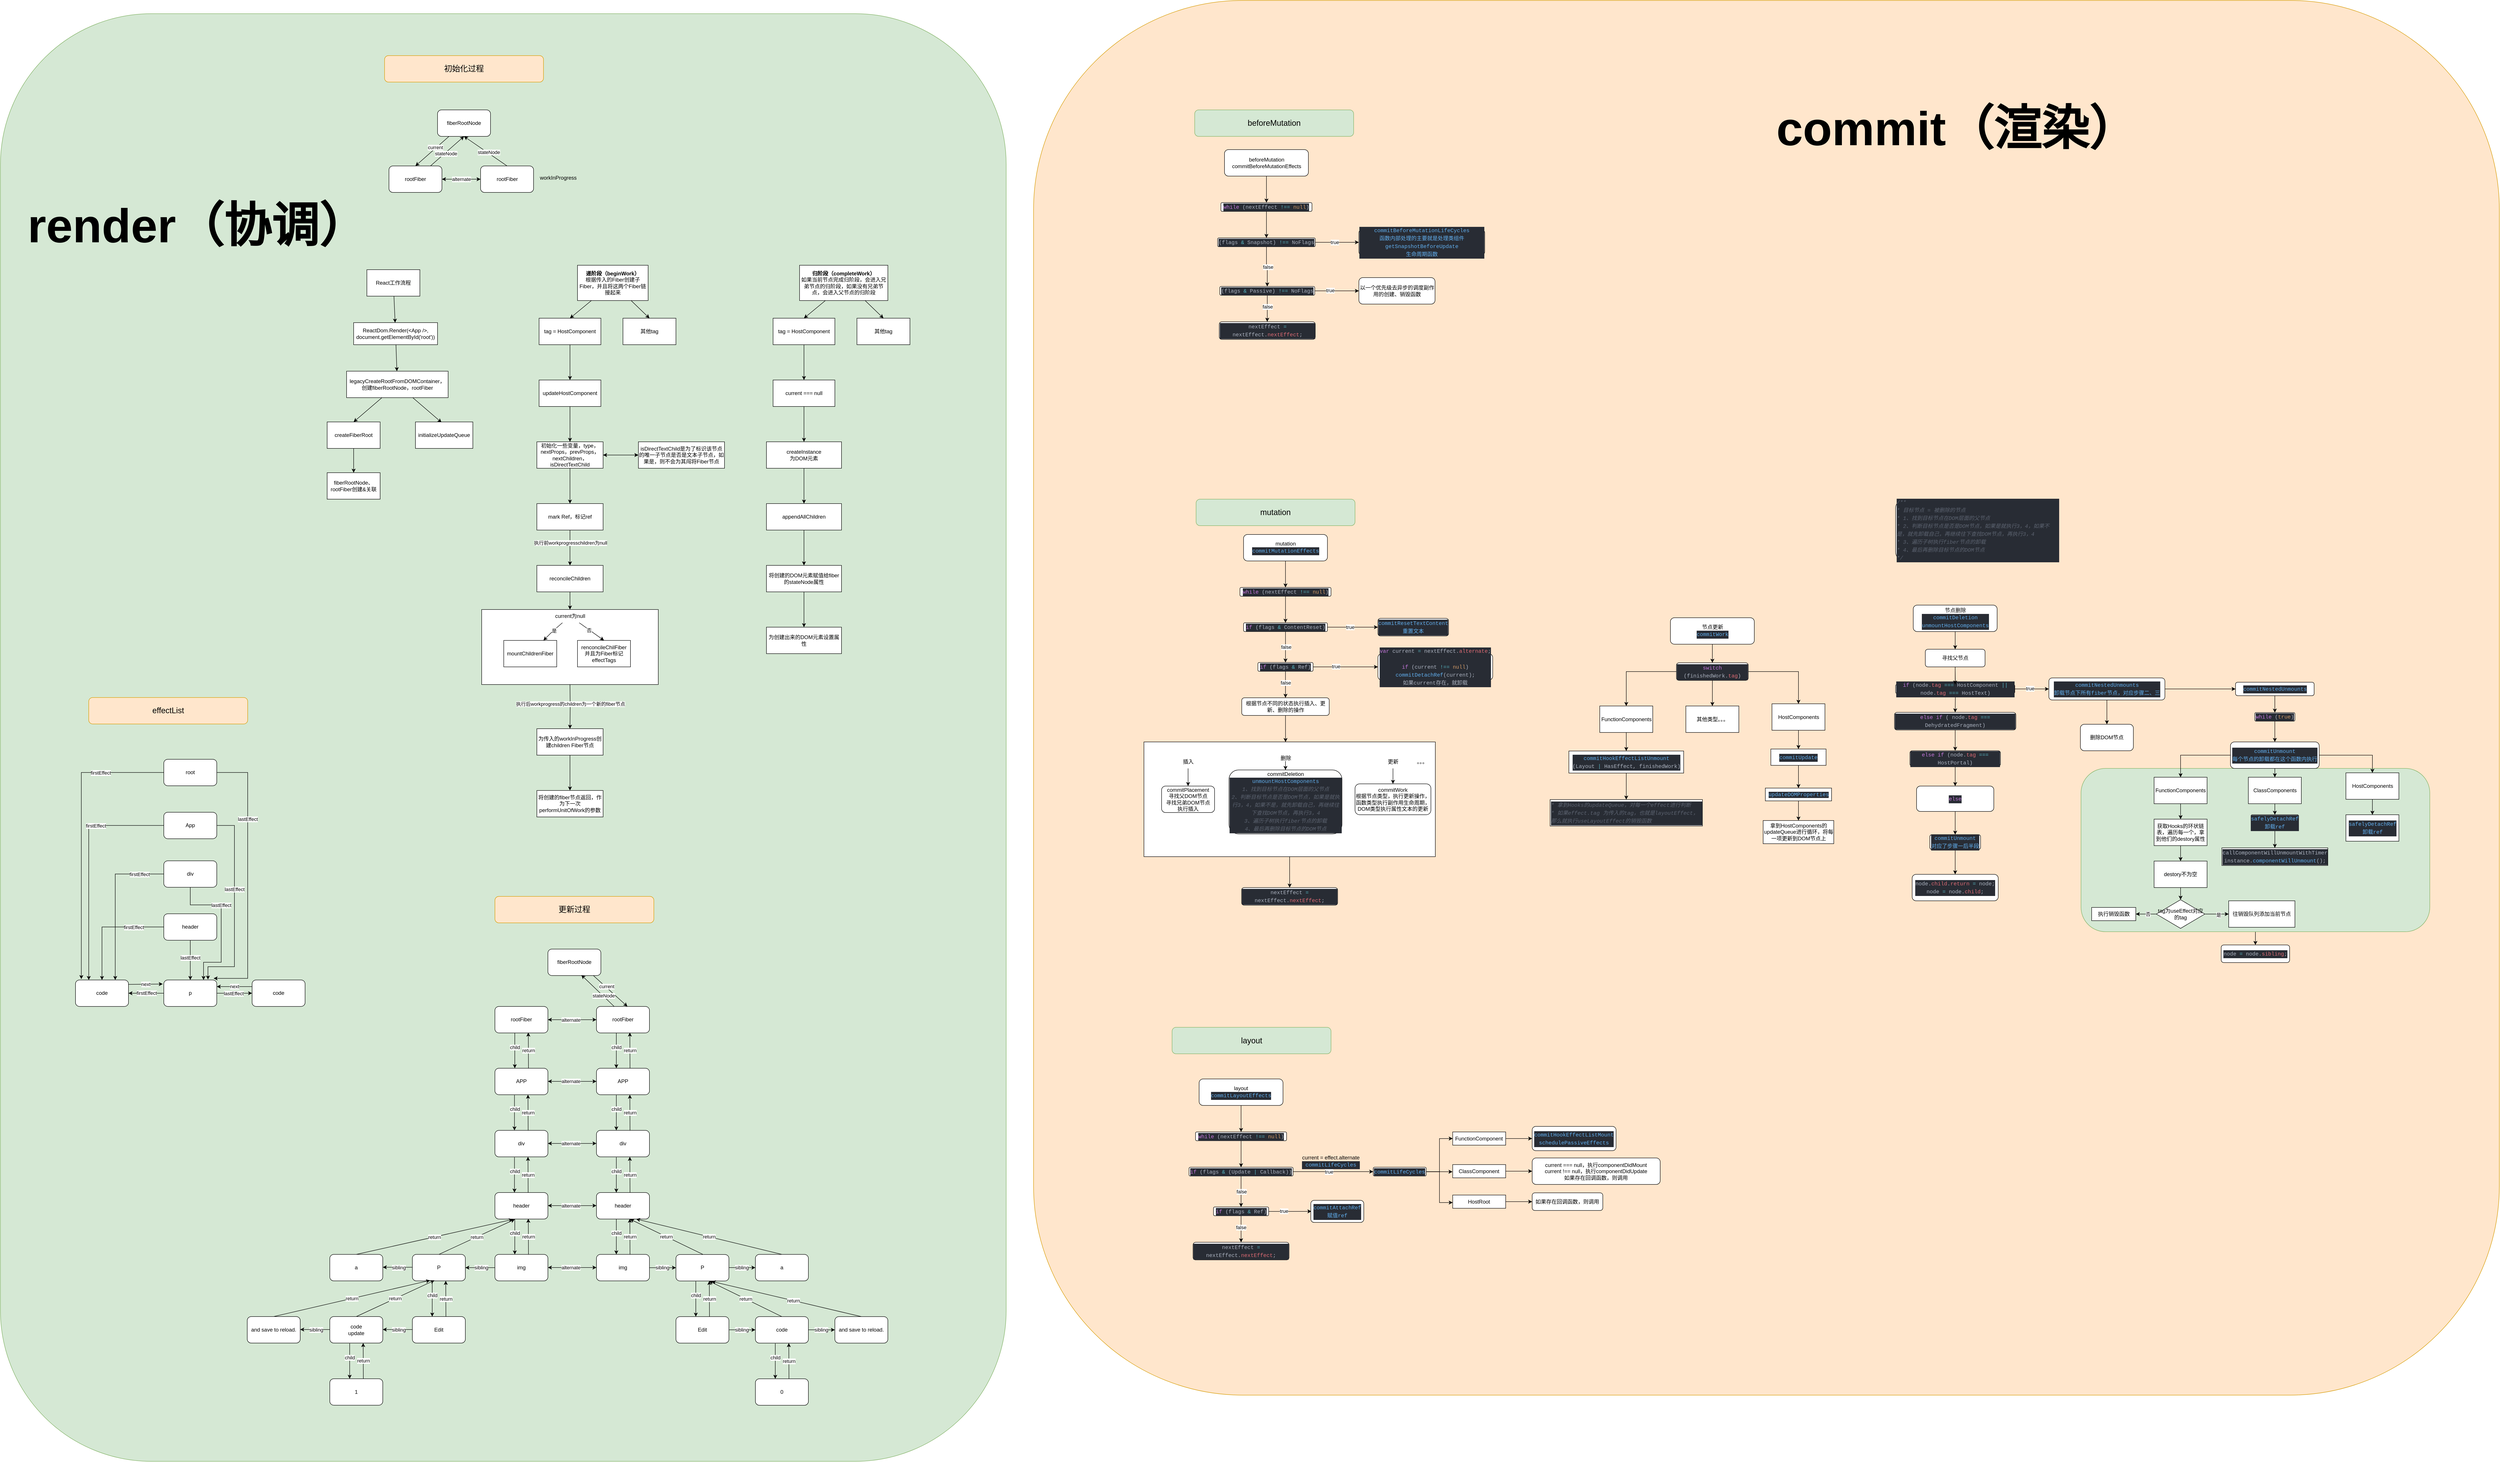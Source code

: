 <mxfile version="20.5.3" type="github">
  <diagram id="S7brBOk6rbZD-52cd3N1" name="第 1 页">
    <mxGraphModel dx="18068" dy="5339" grid="1" gridSize="10" guides="1" tooltips="1" connect="1" arrows="1" fold="1" page="1" pageScale="1" pageWidth="827" pageHeight="1169" math="0" shadow="0">
      <root>
        <mxCell id="0" />
        <mxCell id="1" parent="0" />
        <mxCell id="sCLzKsREsTlrQhchSOC_-414" value="" style="rounded=1;whiteSpace=wrap;html=1;fontSize=18;fillColor=#d5e8d4;strokeColor=#82b366;" vertex="1" parent="1">
          <mxGeometry x="-11100" y="-250" width="2278" height="3280" as="geometry" />
        </mxCell>
        <mxCell id="sCLzKsREsTlrQhchSOC_-412" value="" style="rounded=1;whiteSpace=wrap;html=1;fontSize=18;fillColor=#ffe6cc;strokeColor=#d79b00;" vertex="1" parent="1">
          <mxGeometry x="-8760" y="-280" width="3320" height="3160" as="geometry" />
        </mxCell>
        <mxCell id="sCLzKsREsTlrQhchSOC_-212" value="" style="edgeStyle=orthogonalEdgeStyle;rounded=0;orthogonalLoop=1;jettySize=auto;html=1;" edge="1" parent="1" source="sCLzKsREsTlrQhchSOC_-210" target="sCLzKsREsTlrQhchSOC_-211">
          <mxGeometry relative="1" as="geometry" />
        </mxCell>
        <mxCell id="sCLzKsREsTlrQhchSOC_-210" value="" style="rounded=1;whiteSpace=wrap;html=1;fillColor=#d5e8d4;strokeColor=#82b366;" vertex="1" parent="1">
          <mxGeometry x="-6387.5" y="1460.0" width="790" height="370" as="geometry" />
        </mxCell>
        <mxCell id="GlRYRIC375ZmmNe3r3Gp-9" value="" style="edgeStyle=none;rounded=0;orthogonalLoop=1;jettySize=auto;html=1;" parent="1" source="GlRYRIC375ZmmNe3r3Gp-2" target="GlRYRIC375ZmmNe3r3Gp-3" edge="1">
          <mxGeometry relative="1" as="geometry" />
        </mxCell>
        <mxCell id="GlRYRIC375ZmmNe3r3Gp-2" value="React工作流程" style="rounded=0;whiteSpace=wrap;html=1;" parent="1" vertex="1">
          <mxGeometry x="-10270" y="330" width="120" height="60" as="geometry" />
        </mxCell>
        <mxCell id="GlRYRIC375ZmmNe3r3Gp-10" value="" style="edgeStyle=none;rounded=0;orthogonalLoop=1;jettySize=auto;html=1;" parent="1" source="GlRYRIC375ZmmNe3r3Gp-3" target="GlRYRIC375ZmmNe3r3Gp-4" edge="1">
          <mxGeometry relative="1" as="geometry" />
        </mxCell>
        <mxCell id="GlRYRIC375ZmmNe3r3Gp-3" value="ReactDom.Render(&amp;lt;App /&amp;gt;, document.getElementById(&#39;root&#39;))" style="rounded=0;whiteSpace=wrap;html=1;" parent="1" vertex="1">
          <mxGeometry x="-10300" y="450" width="190" height="50" as="geometry" />
        </mxCell>
        <mxCell id="GlRYRIC375ZmmNe3r3Gp-11" style="edgeStyle=none;rounded=0;orthogonalLoop=1;jettySize=auto;html=1;entryX=0.5;entryY=0;entryDx=0;entryDy=0;" parent="1" source="GlRYRIC375ZmmNe3r3Gp-4" target="GlRYRIC375ZmmNe3r3Gp-5" edge="1">
          <mxGeometry relative="1" as="geometry" />
        </mxCell>
        <mxCell id="GlRYRIC375ZmmNe3r3Gp-12" style="edgeStyle=none;rounded=0;orthogonalLoop=1;jettySize=auto;html=1;entryX=0.454;entryY=0.017;entryDx=0;entryDy=0;entryPerimeter=0;" parent="1" source="GlRYRIC375ZmmNe3r3Gp-4" target="GlRYRIC375ZmmNe3r3Gp-6" edge="1">
          <mxGeometry relative="1" as="geometry" />
        </mxCell>
        <mxCell id="GlRYRIC375ZmmNe3r3Gp-4" value="legacyCreateRootFromDOMContainer，创建fiberRootNode，rootFiber" style="rounded=0;whiteSpace=wrap;html=1;" parent="1" vertex="1">
          <mxGeometry x="-10316" y="560" width="230" height="60" as="geometry" />
        </mxCell>
        <mxCell id="GlRYRIC375ZmmNe3r3Gp-13" value="" style="edgeStyle=none;rounded=0;orthogonalLoop=1;jettySize=auto;html=1;" parent="1" source="GlRYRIC375ZmmNe3r3Gp-5" target="GlRYRIC375ZmmNe3r3Gp-7" edge="1">
          <mxGeometry relative="1" as="geometry" />
        </mxCell>
        <mxCell id="GlRYRIC375ZmmNe3r3Gp-5" value="createFiberRoot" style="rounded=0;whiteSpace=wrap;html=1;" parent="1" vertex="1">
          <mxGeometry x="-10360" y="675" width="120" height="60" as="geometry" />
        </mxCell>
        <mxCell id="GlRYRIC375ZmmNe3r3Gp-6" value="initializeUpdateQueue" style="rounded=0;whiteSpace=wrap;html=1;" parent="1" vertex="1">
          <mxGeometry x="-10160" y="675" width="130" height="60" as="geometry" />
        </mxCell>
        <mxCell id="GlRYRIC375ZmmNe3r3Gp-7" value="fiberRootNode、rootFiber创建&amp;amp;关联" style="rounded=0;whiteSpace=wrap;html=1;" parent="1" vertex="1">
          <mxGeometry x="-10360" y="790" width="120" height="60" as="geometry" />
        </mxCell>
        <mxCell id="GlRYRIC375ZmmNe3r3Gp-18" style="edgeStyle=none;rounded=0;orthogonalLoop=1;jettySize=auto;html=1;entryX=0.5;entryY=0;entryDx=0;entryDy=0;" parent="1" source="GlRYRIC375ZmmNe3r3Gp-14" target="GlRYRIC375ZmmNe3r3Gp-16" edge="1">
          <mxGeometry relative="1" as="geometry" />
        </mxCell>
        <mxCell id="GlRYRIC375ZmmNe3r3Gp-19" style="edgeStyle=none;rounded=0;orthogonalLoop=1;jettySize=auto;html=1;entryX=0.5;entryY=0;entryDx=0;entryDy=0;" parent="1" source="GlRYRIC375ZmmNe3r3Gp-14" target="GlRYRIC375ZmmNe3r3Gp-17" edge="1">
          <mxGeometry relative="1" as="geometry" />
        </mxCell>
        <mxCell id="GlRYRIC375ZmmNe3r3Gp-14" value="&lt;b&gt;递阶段（beginWork）&lt;/b&gt;&lt;br&gt;根据传入的Fiber创建子Fiber，并且将这两个Fiber链接起来" style="rounded=0;whiteSpace=wrap;html=1;" parent="1" vertex="1">
          <mxGeometry x="-9793" y="320" width="160" height="80" as="geometry" />
        </mxCell>
        <mxCell id="GlRYRIC375ZmmNe3r3Gp-15" value="&lt;b&gt;归阶段（completeWork）&lt;/b&gt;&lt;br&gt;如果当前节点完成归阶段，会进入兄弟节点的归阶段，如果没有兄弟节点，会进入父节点的归阶段" style="rounded=0;whiteSpace=wrap;html=1;" parent="1" vertex="1">
          <mxGeometry x="-9290" y="320" width="200" height="80" as="geometry" />
        </mxCell>
        <mxCell id="GlRYRIC375ZmmNe3r3Gp-21" value="" style="edgeStyle=none;rounded=0;orthogonalLoop=1;jettySize=auto;html=1;" parent="1" source="GlRYRIC375ZmmNe3r3Gp-16" target="GlRYRIC375ZmmNe3r3Gp-20" edge="1">
          <mxGeometry relative="1" as="geometry" />
        </mxCell>
        <mxCell id="GlRYRIC375ZmmNe3r3Gp-16" value="tag = HostComponent" style="rounded=0;whiteSpace=wrap;html=1;" parent="1" vertex="1">
          <mxGeometry x="-9880" y="440" width="140" height="60" as="geometry" />
        </mxCell>
        <mxCell id="GlRYRIC375ZmmNe3r3Gp-17" value="其他tag" style="rounded=0;whiteSpace=wrap;html=1;" parent="1" vertex="1">
          <mxGeometry x="-9690" y="440" width="120" height="60" as="geometry" />
        </mxCell>
        <mxCell id="GlRYRIC375ZmmNe3r3Gp-23" value="" style="edgeStyle=none;rounded=0;orthogonalLoop=1;jettySize=auto;html=1;" parent="1" source="GlRYRIC375ZmmNe3r3Gp-20" target="GlRYRIC375ZmmNe3r3Gp-22" edge="1">
          <mxGeometry relative="1" as="geometry" />
        </mxCell>
        <mxCell id="GlRYRIC375ZmmNe3r3Gp-20" value="updateHostComponent" style="rounded=0;whiteSpace=wrap;html=1;" parent="1" vertex="1">
          <mxGeometry x="-9880" y="580" width="140" height="60" as="geometry" />
        </mxCell>
        <mxCell id="GlRYRIC375ZmmNe3r3Gp-25" value="" style="edgeStyle=none;rounded=0;orthogonalLoop=1;jettySize=auto;html=1;" parent="1" source="GlRYRIC375ZmmNe3r3Gp-22" target="GlRYRIC375ZmmNe3r3Gp-24" edge="1">
          <mxGeometry relative="1" as="geometry" />
        </mxCell>
        <mxCell id="GlRYRIC375ZmmNe3r3Gp-28" value="" style="edgeStyle=none;rounded=0;orthogonalLoop=1;jettySize=auto;html=1;" parent="1" source="GlRYRIC375ZmmNe3r3Gp-22" target="GlRYRIC375ZmmNe3r3Gp-27" edge="1">
          <mxGeometry relative="1" as="geometry" />
        </mxCell>
        <mxCell id="GlRYRIC375ZmmNe3r3Gp-22" value="初始化一些变量，type，nextProps，prevProps，nextChildren，isDirectTextChild" style="rounded=0;whiteSpace=wrap;html=1;" parent="1" vertex="1">
          <mxGeometry x="-9885" y="720" width="150" height="60" as="geometry" />
        </mxCell>
        <mxCell id="GlRYRIC375ZmmNe3r3Gp-26" value="" style="edgeStyle=none;rounded=0;orthogonalLoop=1;jettySize=auto;html=1;" parent="1" source="GlRYRIC375ZmmNe3r3Gp-24" target="GlRYRIC375ZmmNe3r3Gp-22" edge="1">
          <mxGeometry relative="1" as="geometry" />
        </mxCell>
        <mxCell id="GlRYRIC375ZmmNe3r3Gp-24" value="isDirectTextChild是为了标识该节点的唯一子节点是否是文本子节点，如果是，则不会为其闯将Fiber节点" style="rounded=0;whiteSpace=wrap;html=1;" parent="1" vertex="1">
          <mxGeometry x="-9655" y="720" width="195" height="60" as="geometry" />
        </mxCell>
        <mxCell id="GlRYRIC375ZmmNe3r3Gp-30" value="" style="edgeStyle=none;rounded=0;orthogonalLoop=1;jettySize=auto;html=1;" parent="1" source="GlRYRIC375ZmmNe3r3Gp-27" target="GlRYRIC375ZmmNe3r3Gp-29" edge="1">
          <mxGeometry relative="1" as="geometry" />
        </mxCell>
        <mxCell id="UT0eYbrgcCxwr-bpjphp-1" value="执行前workprogresschildren为null" style="edgeLabel;html=1;align=center;verticalAlign=middle;resizable=0;points=[];" parent="GlRYRIC375ZmmNe3r3Gp-30" vertex="1" connectable="0">
          <mxGeometry x="-0.275" y="1" relative="1" as="geometry">
            <mxPoint as="offset" />
          </mxGeometry>
        </mxCell>
        <mxCell id="GlRYRIC375ZmmNe3r3Gp-27" value="mark Ref，标记ref" style="rounded=0;whiteSpace=wrap;html=1;" parent="1" vertex="1">
          <mxGeometry x="-9885" y="860" width="150" height="60" as="geometry" />
        </mxCell>
        <mxCell id="UT0eYbrgcCxwr-bpjphp-21" value="" style="edgeStyle=none;rounded=0;orthogonalLoop=1;jettySize=auto;html=1;" parent="1" source="GlRYRIC375ZmmNe3r3Gp-29" target="UT0eYbrgcCxwr-bpjphp-11" edge="1">
          <mxGeometry relative="1" as="geometry" />
        </mxCell>
        <mxCell id="GlRYRIC375ZmmNe3r3Gp-29" value="reconcileChildren" style="rounded=0;whiteSpace=wrap;html=1;" parent="1" vertex="1">
          <mxGeometry x="-9885" y="1000" width="150" height="60" as="geometry" />
        </mxCell>
        <mxCell id="UT0eYbrgcCxwr-bpjphp-6" value="" style="edgeStyle=orthogonalEdgeStyle;rounded=0;orthogonalLoop=1;jettySize=auto;html=1;" parent="1" source="UT0eYbrgcCxwr-bpjphp-2" target="UT0eYbrgcCxwr-bpjphp-5" edge="1">
          <mxGeometry relative="1" as="geometry" />
        </mxCell>
        <mxCell id="UT0eYbrgcCxwr-bpjphp-2" value="为传入的workInProgress创建children Fiber节点" style="rounded=0;whiteSpace=wrap;html=1;" parent="1" vertex="1">
          <mxGeometry x="-9885" y="1370" width="150" height="60" as="geometry" />
        </mxCell>
        <mxCell id="UT0eYbrgcCxwr-bpjphp-5" value="将创建的fiber节点返回，作为下一次performUnitOfWork的参数" style="rounded=0;whiteSpace=wrap;html=1;" parent="1" vertex="1">
          <mxGeometry x="-9885" y="1510" width="150" height="60" as="geometry" />
        </mxCell>
        <mxCell id="UT0eYbrgcCxwr-bpjphp-20" value="" style="rounded=0;whiteSpace=wrap;html=1;" parent="1" vertex="1">
          <mxGeometry x="-10010" y="1100" width="400" height="170" as="geometry" />
        </mxCell>
        <mxCell id="UT0eYbrgcCxwr-bpjphp-9" value="" style="edgeStyle=orthogonalEdgeStyle;rounded=0;orthogonalLoop=1;jettySize=auto;html=1;" parent="1" target="UT0eYbrgcCxwr-bpjphp-2" edge="1">
          <mxGeometry relative="1" as="geometry">
            <mxPoint x="-9810" y="1270" as="sourcePoint" />
          </mxGeometry>
        </mxCell>
        <mxCell id="UT0eYbrgcCxwr-bpjphp-10" value="执行后workprogress的children为一个新的fiber节点" style="edgeLabel;html=1;align=center;verticalAlign=middle;resizable=0;points=[];" parent="UT0eYbrgcCxwr-bpjphp-9" vertex="1" connectable="0">
          <mxGeometry x="-0.12" relative="1" as="geometry">
            <mxPoint as="offset" />
          </mxGeometry>
        </mxCell>
        <mxCell id="UT0eYbrgcCxwr-bpjphp-14" value="" style="rounded=0;orthogonalLoop=1;jettySize=auto;html=1;" parent="1" source="UT0eYbrgcCxwr-bpjphp-11" target="UT0eYbrgcCxwr-bpjphp-12" edge="1">
          <mxGeometry relative="1" as="geometry">
            <Array as="points">
              <mxPoint x="-9850" y="1150" />
            </Array>
          </mxGeometry>
        </mxCell>
        <mxCell id="UT0eYbrgcCxwr-bpjphp-19" value="是" style="edgeLabel;html=1;align=center;verticalAlign=middle;resizable=0;points=[];" parent="UT0eYbrgcCxwr-bpjphp-14" vertex="1" connectable="0">
          <mxGeometry x="-0.112" y="1" relative="1" as="geometry">
            <mxPoint as="offset" />
          </mxGeometry>
        </mxCell>
        <mxCell id="UT0eYbrgcCxwr-bpjphp-16" style="edgeStyle=none;rounded=0;orthogonalLoop=1;jettySize=auto;html=1;entryX=0.5;entryY=0;entryDx=0;entryDy=0;" parent="1" source="UT0eYbrgcCxwr-bpjphp-11" target="UT0eYbrgcCxwr-bpjphp-15" edge="1">
          <mxGeometry relative="1" as="geometry" />
        </mxCell>
        <mxCell id="UT0eYbrgcCxwr-bpjphp-17" value="否" style="edgeLabel;html=1;align=center;verticalAlign=middle;resizable=0;points=[];" parent="UT0eYbrgcCxwr-bpjphp-16" vertex="1" connectable="0">
          <mxGeometry x="-0.18" y="-1" relative="1" as="geometry">
            <mxPoint as="offset" />
          </mxGeometry>
        </mxCell>
        <mxCell id="UT0eYbrgcCxwr-bpjphp-11" value="current为null" style="text;html=1;align=center;verticalAlign=middle;resizable=0;points=[];autosize=1;strokeColor=none;fillColor=none;" parent="1" vertex="1">
          <mxGeometry x="-9855" y="1100" width="90" height="30" as="geometry" />
        </mxCell>
        <mxCell id="UT0eYbrgcCxwr-bpjphp-12" value="mountChildrenFiber" style="whiteSpace=wrap;html=1;" parent="1" vertex="1">
          <mxGeometry x="-9960" y="1170" width="120" height="60" as="geometry" />
        </mxCell>
        <mxCell id="UT0eYbrgcCxwr-bpjphp-15" value="renconcileChilFiber&lt;br&gt;并且为Fiber标记effectTags" style="whiteSpace=wrap;html=1;" parent="1" vertex="1">
          <mxGeometry x="-9793" y="1170" width="120" height="60" as="geometry" />
        </mxCell>
        <mxCell id="UT0eYbrgcCxwr-bpjphp-22" style="edgeStyle=none;rounded=0;orthogonalLoop=1;jettySize=auto;html=1;entryX=0.5;entryY=0;entryDx=0;entryDy=0;" parent="1" target="UT0eYbrgcCxwr-bpjphp-24" edge="1">
          <mxGeometry relative="1" as="geometry">
            <mxPoint x="-9231.5" y="400.0" as="sourcePoint" />
          </mxGeometry>
        </mxCell>
        <mxCell id="UT0eYbrgcCxwr-bpjphp-23" style="edgeStyle=none;rounded=0;orthogonalLoop=1;jettySize=auto;html=1;entryX=0.5;entryY=0;entryDx=0;entryDy=0;" parent="1" target="UT0eYbrgcCxwr-bpjphp-25" edge="1">
          <mxGeometry relative="1" as="geometry">
            <mxPoint x="-9141.5" y="400.0" as="sourcePoint" />
          </mxGeometry>
        </mxCell>
        <mxCell id="UT0eYbrgcCxwr-bpjphp-27" value="" style="edgeStyle=none;rounded=0;orthogonalLoop=1;jettySize=auto;html=1;" parent="1" source="UT0eYbrgcCxwr-bpjphp-24" target="UT0eYbrgcCxwr-bpjphp-26" edge="1">
          <mxGeometry relative="1" as="geometry" />
        </mxCell>
        <mxCell id="UT0eYbrgcCxwr-bpjphp-24" value="tag = HostComponent" style="rounded=0;whiteSpace=wrap;html=1;" parent="1" vertex="1">
          <mxGeometry x="-9350" y="440" width="140" height="60" as="geometry" />
        </mxCell>
        <mxCell id="UT0eYbrgcCxwr-bpjphp-25" value="其他tag" style="rounded=0;whiteSpace=wrap;html=1;" parent="1" vertex="1">
          <mxGeometry x="-9160" y="440" width="120" height="60" as="geometry" />
        </mxCell>
        <mxCell id="UT0eYbrgcCxwr-bpjphp-29" value="" style="edgeStyle=none;rounded=0;orthogonalLoop=1;jettySize=auto;html=1;" parent="1" source="UT0eYbrgcCxwr-bpjphp-26" target="UT0eYbrgcCxwr-bpjphp-28" edge="1">
          <mxGeometry relative="1" as="geometry" />
        </mxCell>
        <mxCell id="UT0eYbrgcCxwr-bpjphp-26" value="current === null" style="rounded=0;whiteSpace=wrap;html=1;" parent="1" vertex="1">
          <mxGeometry x="-9350" y="580" width="140" height="60" as="geometry" />
        </mxCell>
        <mxCell id="UT0eYbrgcCxwr-bpjphp-31" value="" style="edgeStyle=none;rounded=0;orthogonalLoop=1;jettySize=auto;html=1;" parent="1" source="UT0eYbrgcCxwr-bpjphp-28" target="UT0eYbrgcCxwr-bpjphp-30" edge="1">
          <mxGeometry relative="1" as="geometry" />
        </mxCell>
        <mxCell id="UT0eYbrgcCxwr-bpjphp-28" value="createInstance&lt;br&gt;为DOM元素" style="rounded=0;whiteSpace=wrap;html=1;" parent="1" vertex="1">
          <mxGeometry x="-9365" y="720" width="170" height="60" as="geometry" />
        </mxCell>
        <mxCell id="UT0eYbrgcCxwr-bpjphp-33" value="" style="edgeStyle=none;rounded=0;orthogonalLoop=1;jettySize=auto;html=1;" parent="1" source="UT0eYbrgcCxwr-bpjphp-30" target="UT0eYbrgcCxwr-bpjphp-32" edge="1">
          <mxGeometry relative="1" as="geometry" />
        </mxCell>
        <mxCell id="UT0eYbrgcCxwr-bpjphp-30" value="appendAllChildren" style="rounded=0;whiteSpace=wrap;html=1;" parent="1" vertex="1">
          <mxGeometry x="-9365" y="860" width="170" height="60" as="geometry" />
        </mxCell>
        <mxCell id="UT0eYbrgcCxwr-bpjphp-35" value="" style="edgeStyle=none;rounded=0;orthogonalLoop=1;jettySize=auto;html=1;" parent="1" source="UT0eYbrgcCxwr-bpjphp-32" target="UT0eYbrgcCxwr-bpjphp-34" edge="1">
          <mxGeometry relative="1" as="geometry" />
        </mxCell>
        <mxCell id="UT0eYbrgcCxwr-bpjphp-32" value="将创建的DOM元素赋值给fiber的stateNode属性" style="rounded=0;whiteSpace=wrap;html=1;" parent="1" vertex="1">
          <mxGeometry x="-9365" y="1000" width="170" height="60" as="geometry" />
        </mxCell>
        <mxCell id="UT0eYbrgcCxwr-bpjphp-34" value="为创建出来的DOM元素设置属性" style="rounded=0;whiteSpace=wrap;html=1;" parent="1" vertex="1">
          <mxGeometry x="-9365" y="1140" width="170" height="60" as="geometry" />
        </mxCell>
        <mxCell id="sCLzKsREsTlrQhchSOC_-21" value="" style="edgeStyle=orthogonalEdgeStyle;rounded=0;orthogonalLoop=1;jettySize=auto;html=1;" edge="1" parent="1" source="sCLzKsREsTlrQhchSOC_-1" target="sCLzKsREsTlrQhchSOC_-20">
          <mxGeometry relative="1" as="geometry" />
        </mxCell>
        <mxCell id="sCLzKsREsTlrQhchSOC_-1" value="beforeMutation&lt;br&gt;commitBeforeMutationEffects" style="rounded=1;whiteSpace=wrap;html=1;" vertex="1" parent="1">
          <mxGeometry x="-8327.5" y="58" width="190" height="60" as="geometry" />
        </mxCell>
        <mxCell id="sCLzKsREsTlrQhchSOC_-5" value="" style="edgeStyle=orthogonalEdgeStyle;rounded=0;orthogonalLoop=1;jettySize=auto;html=1;entryX=0.5;entryY=0;entryDx=0;entryDy=0;" edge="1" parent="1" source="sCLzKsREsTlrQhchSOC_-2" target="sCLzKsREsTlrQhchSOC_-8">
          <mxGeometry relative="1" as="geometry">
            <mxPoint x="-8230.645" y="328" as="targetPoint" />
          </mxGeometry>
        </mxCell>
        <mxCell id="sCLzKsREsTlrQhchSOC_-13" value="false" style="edgeLabel;html=1;align=center;verticalAlign=middle;resizable=0;points=[];" vertex="1" connectable="0" parent="sCLzKsREsTlrQhchSOC_-5">
          <mxGeometry x="-0.001" y="-1" relative="1" as="geometry">
            <mxPoint x="2" as="offset" />
          </mxGeometry>
        </mxCell>
        <mxCell id="sCLzKsREsTlrQhchSOC_-11" value="" style="edgeStyle=orthogonalEdgeStyle;rounded=0;orthogonalLoop=1;jettySize=auto;html=1;" edge="1" parent="1" source="sCLzKsREsTlrQhchSOC_-2" target="sCLzKsREsTlrQhchSOC_-10">
          <mxGeometry relative="1" as="geometry" />
        </mxCell>
        <mxCell id="sCLzKsREsTlrQhchSOC_-12" value="true" style="edgeLabel;html=1;align=center;verticalAlign=middle;resizable=0;points=[];" vertex="1" connectable="0" parent="sCLzKsREsTlrQhchSOC_-11">
          <mxGeometry x="-0.106" relative="1" as="geometry">
            <mxPoint as="offset" />
          </mxGeometry>
        </mxCell>
        <mxCell id="sCLzKsREsTlrQhchSOC_-2" value="&lt;div style=&quot;color: rgb(171, 178, 191); background-color: rgb(40, 44, 52); font-family: Menlo, Monaco, &amp;quot;Courier New&amp;quot;, monospace; line-height: 18px;&quot;&gt;(flags &lt;span style=&quot;color: #56b6c2;&quot;&gt;&amp;amp;&lt;/span&gt; Snapshot) &lt;span style=&quot;color: #56b6c2;&quot;&gt;!==&lt;/span&gt; NoFlags&lt;/div&gt;" style="whiteSpace=wrap;html=1;rounded=1;" vertex="1" parent="1">
          <mxGeometry x="-8343.13" y="258" width="221.25" height="20" as="geometry" />
        </mxCell>
        <mxCell id="sCLzKsREsTlrQhchSOC_-15" value="" style="edgeStyle=orthogonalEdgeStyle;rounded=0;orthogonalLoop=1;jettySize=auto;html=1;" edge="1" parent="1" source="sCLzKsREsTlrQhchSOC_-8" target="sCLzKsREsTlrQhchSOC_-14">
          <mxGeometry relative="1" as="geometry" />
        </mxCell>
        <mxCell id="sCLzKsREsTlrQhchSOC_-16" value="true" style="edgeLabel;html=1;align=center;verticalAlign=middle;resizable=0;points=[];" vertex="1" connectable="0" parent="sCLzKsREsTlrQhchSOC_-15">
          <mxGeometry x="-0.297" y="1" relative="1" as="geometry">
            <mxPoint as="offset" />
          </mxGeometry>
        </mxCell>
        <mxCell id="sCLzKsREsTlrQhchSOC_-18" value="" style="edgeStyle=orthogonalEdgeStyle;rounded=0;orthogonalLoop=1;jettySize=auto;html=1;" edge="1" parent="1" source="sCLzKsREsTlrQhchSOC_-8" target="sCLzKsREsTlrQhchSOC_-17">
          <mxGeometry relative="1" as="geometry" />
        </mxCell>
        <mxCell id="sCLzKsREsTlrQhchSOC_-19" value="false" style="edgeLabel;html=1;align=center;verticalAlign=middle;resizable=0;points=[];" vertex="1" connectable="0" parent="sCLzKsREsTlrQhchSOC_-18">
          <mxGeometry x="-0.126" relative="1" as="geometry">
            <mxPoint as="offset" />
          </mxGeometry>
        </mxCell>
        <mxCell id="sCLzKsREsTlrQhchSOC_-8" value="&lt;div style=&quot;color: rgb(171, 178, 191); background-color: rgb(40, 44, 52); font-family: Menlo, Monaco, &amp;quot;Courier New&amp;quot;, monospace; line-height: 18px;&quot;&gt;(flags &lt;span style=&quot;color: #56b6c2;&quot;&gt;&amp;amp;&lt;/span&gt; Passive) &lt;span style=&quot;color: #56b6c2;&quot;&gt;!==&lt;/span&gt; NoFlags&lt;/div&gt;" style="whiteSpace=wrap;html=1;rounded=1;" vertex="1" parent="1">
          <mxGeometry x="-8338.13" y="368" width="215" height="20" as="geometry" />
        </mxCell>
        <mxCell id="sCLzKsREsTlrQhchSOC_-10" value="&lt;div style=&quot;background-color: rgb(40, 44, 52); font-family: Menlo, Monaco, &amp;quot;Courier New&amp;quot;, monospace; font-weight: normal; font-size: 12px; line-height: 18px;&quot;&gt;&lt;div style=&quot;color: rgb(171, 178, 191);&quot;&gt;&lt;span style=&quot;color: #61afef;&quot;&gt;commitBeforeMutationLifeCycles&lt;/span&gt;&lt;/div&gt;&lt;div style=&quot;&quot;&gt;&lt;font color=&quot;#61afef&quot;&gt;函数内部处理的主要就是处理类组件&lt;/font&gt;&lt;span style=&quot;color: rgb(97, 175, 239);&quot;&gt;getSnapshotBeforeUpdate&lt;/span&gt;&lt;/div&gt;&lt;div style=&quot;&quot;&gt;&lt;span style=&quot;color: rgb(97, 175, 239);&quot;&gt;生命周期函数&lt;/span&gt;&lt;/div&gt;&lt;/div&gt;" style="whiteSpace=wrap;html=1;rounded=1;" vertex="1" parent="1">
          <mxGeometry x="-8023.13" y="238" width="285" height="60" as="geometry" />
        </mxCell>
        <mxCell id="sCLzKsREsTlrQhchSOC_-14" value="以一个优先级去异步的调度副作用的创建、销毁函数" style="whiteSpace=wrap;html=1;rounded=1;" vertex="1" parent="1">
          <mxGeometry x="-8023.13" y="348" width="172.5" height="60" as="geometry" />
        </mxCell>
        <mxCell id="sCLzKsREsTlrQhchSOC_-17" value="&lt;div style=&quot;color: rgb(171, 178, 191); background-color: rgb(40, 44, 52); font-family: Menlo, Monaco, &amp;quot;Courier New&amp;quot;, monospace; line-height: 18px;&quot;&gt;nextEffect &lt;span style=&quot;color: #56b6c2;&quot;&gt;=&lt;/span&gt; nextEffect.&lt;span style=&quot;color: #e06c75;&quot;&gt;nextEffect&lt;/span&gt;;&lt;/div&gt;" style="whiteSpace=wrap;html=1;rounded=1;" vertex="1" parent="1">
          <mxGeometry x="-8339.38" y="448" width="217.5" height="40" as="geometry" />
        </mxCell>
        <mxCell id="sCLzKsREsTlrQhchSOC_-22" value="" style="edgeStyle=orthogonalEdgeStyle;rounded=0;orthogonalLoop=1;jettySize=auto;html=1;" edge="1" parent="1" source="sCLzKsREsTlrQhchSOC_-20" target="sCLzKsREsTlrQhchSOC_-2">
          <mxGeometry relative="1" as="geometry" />
        </mxCell>
        <mxCell id="sCLzKsREsTlrQhchSOC_-20" value="&lt;div style=&quot;color: rgb(171, 178, 191); background-color: rgb(40, 44, 52); font-family: Menlo, Monaco, &amp;quot;Courier New&amp;quot;, monospace; line-height: 18px;&quot;&gt;&lt;span style=&quot;color: #c678dd;&quot;&gt;while&lt;/span&gt; (nextEffect &lt;span style=&quot;color: #56b6c2;&quot;&gt;!==&lt;/span&gt; &lt;span style=&quot;color: #d19a66;&quot;&gt;null&lt;/span&gt;)&lt;/div&gt;" style="whiteSpace=wrap;html=1;rounded=1;" vertex="1" parent="1">
          <mxGeometry x="-8335.63" y="178" width="206.25" height="20" as="geometry" />
        </mxCell>
        <mxCell id="sCLzKsREsTlrQhchSOC_-23" value="" style="edgeStyle=orthogonalEdgeStyle;rounded=0;orthogonalLoop=1;jettySize=auto;html=1;" edge="1" parent="1" source="sCLzKsREsTlrQhchSOC_-24" target="sCLzKsREsTlrQhchSOC_-39">
          <mxGeometry relative="1" as="geometry" />
        </mxCell>
        <mxCell id="sCLzKsREsTlrQhchSOC_-24" value="mutation&lt;br&gt;&lt;div style=&quot;color: rgb(171, 178, 191); background-color: rgb(40, 44, 52); font-family: Menlo, Monaco, &amp;quot;Courier New&amp;quot;, monospace; line-height: 18px;&quot;&gt;&lt;span style=&quot;color: #61afef;&quot;&gt;commitMutationEffects&lt;/span&gt;&lt;/div&gt;" style="rounded=1;whiteSpace=wrap;html=1;" vertex="1" parent="1">
          <mxGeometry x="-8284.37" y="930" width="190" height="60" as="geometry" />
        </mxCell>
        <mxCell id="sCLzKsREsTlrQhchSOC_-25" value="" style="edgeStyle=orthogonalEdgeStyle;rounded=0;orthogonalLoop=1;jettySize=auto;html=1;entryX=0.5;entryY=0;entryDx=0;entryDy=0;" edge="1" parent="1" source="sCLzKsREsTlrQhchSOC_-29" target="sCLzKsREsTlrQhchSOC_-34">
          <mxGeometry relative="1" as="geometry">
            <mxPoint x="-8187.515" y="1200" as="targetPoint" />
          </mxGeometry>
        </mxCell>
        <mxCell id="sCLzKsREsTlrQhchSOC_-26" value="false" style="edgeLabel;html=1;align=center;verticalAlign=middle;resizable=0;points=[];" vertex="1" connectable="0" parent="sCLzKsREsTlrQhchSOC_-25">
          <mxGeometry x="-0.001" y="-1" relative="1" as="geometry">
            <mxPoint x="2" as="offset" />
          </mxGeometry>
        </mxCell>
        <mxCell id="sCLzKsREsTlrQhchSOC_-27" value="" style="edgeStyle=orthogonalEdgeStyle;rounded=0;orthogonalLoop=1;jettySize=auto;html=1;" edge="1" parent="1" source="sCLzKsREsTlrQhchSOC_-29" target="sCLzKsREsTlrQhchSOC_-35">
          <mxGeometry relative="1" as="geometry" />
        </mxCell>
        <mxCell id="sCLzKsREsTlrQhchSOC_-28" value="true" style="edgeLabel;html=1;align=center;verticalAlign=middle;resizable=0;points=[];" vertex="1" connectable="0" parent="sCLzKsREsTlrQhchSOC_-27">
          <mxGeometry x="-0.106" relative="1" as="geometry">
            <mxPoint as="offset" />
          </mxGeometry>
        </mxCell>
        <mxCell id="sCLzKsREsTlrQhchSOC_-29" value="&lt;div style=&quot;color: rgb(171, 178, 191); background-color: rgb(40, 44, 52); font-family: Menlo, Monaco, &amp;quot;Courier New&amp;quot;, monospace; line-height: 18px;&quot;&gt;&lt;div style=&quot;line-height: 18px;&quot;&gt;&lt;span style=&quot;color: #c678dd;&quot;&gt;if&lt;/span&gt; (flags &lt;span style=&quot;color: #56b6c2;&quot;&gt;&amp;amp;&lt;/span&gt; ContentReset)&lt;/div&gt;&lt;/div&gt;" style="whiteSpace=wrap;html=1;rounded=1;" vertex="1" parent="1">
          <mxGeometry x="-8284.37" y="1130" width="190" height="20" as="geometry" />
        </mxCell>
        <mxCell id="sCLzKsREsTlrQhchSOC_-30" value="" style="edgeStyle=orthogonalEdgeStyle;rounded=0;orthogonalLoop=1;jettySize=auto;html=1;" edge="1" parent="1" source="sCLzKsREsTlrQhchSOC_-34" target="sCLzKsREsTlrQhchSOC_-36">
          <mxGeometry relative="1" as="geometry" />
        </mxCell>
        <mxCell id="sCLzKsREsTlrQhchSOC_-31" value="true" style="edgeLabel;html=1;align=center;verticalAlign=middle;resizable=0;points=[];" vertex="1" connectable="0" parent="sCLzKsREsTlrQhchSOC_-30">
          <mxGeometry x="-0.297" y="1" relative="1" as="geometry">
            <mxPoint as="offset" />
          </mxGeometry>
        </mxCell>
        <mxCell id="sCLzKsREsTlrQhchSOC_-32" value="" style="edgeStyle=orthogonalEdgeStyle;rounded=0;orthogonalLoop=1;jettySize=auto;html=1;" edge="1" parent="1" source="sCLzKsREsTlrQhchSOC_-34" target="sCLzKsREsTlrQhchSOC_-37">
          <mxGeometry relative="1" as="geometry" />
        </mxCell>
        <mxCell id="sCLzKsREsTlrQhchSOC_-33" value="false" style="edgeLabel;html=1;align=center;verticalAlign=middle;resizable=0;points=[];" vertex="1" connectable="0" parent="sCLzKsREsTlrQhchSOC_-32">
          <mxGeometry x="-0.126" relative="1" as="geometry">
            <mxPoint as="offset" />
          </mxGeometry>
        </mxCell>
        <mxCell id="sCLzKsREsTlrQhchSOC_-34" value="&lt;div style=&quot;color: rgb(171, 178, 191); background-color: rgb(40, 44, 52); font-family: Menlo, Monaco, &amp;quot;Courier New&amp;quot;, monospace; line-height: 18px;&quot;&gt;&lt;div style=&quot;line-height: 18px;&quot;&gt;&lt;span style=&quot;color: #c678dd;&quot;&gt;if&lt;/span&gt; (flags &lt;span style=&quot;color: #56b6c2;&quot;&gt;&amp;amp;&lt;/span&gt; Ref)&lt;/div&gt;&lt;/div&gt;" style="whiteSpace=wrap;html=1;rounded=1;" vertex="1" parent="1">
          <mxGeometry x="-8251.87" y="1220" width="125" height="20" as="geometry" />
        </mxCell>
        <mxCell id="sCLzKsREsTlrQhchSOC_-35" value="&lt;div style=&quot;background-color: rgb(40, 44, 52); font-family: Menlo, Monaco, &amp;quot;Courier New&amp;quot;, monospace; font-weight: normal; font-size: 12px; line-height: 18px;&quot;&gt;&lt;div style=&quot;color: rgb(171, 178, 191);&quot;&gt;&lt;div style=&quot;line-height: 18px;&quot;&gt;&lt;span style=&quot;color: #61afef;&quot;&gt;commitResetTextContent&lt;/span&gt;&lt;/div&gt;&lt;div style=&quot;line-height: 18px;&quot;&gt;&lt;span style=&quot;color: #61afef;&quot;&gt;重置文本&lt;/span&gt;&lt;/div&gt;&lt;/div&gt;&lt;/div&gt;" style="whiteSpace=wrap;html=1;rounded=1;" vertex="1" parent="1">
          <mxGeometry x="-7980" y="1120" width="160" height="40" as="geometry" />
        </mxCell>
        <mxCell id="sCLzKsREsTlrQhchSOC_-36" value="&lt;div style=&quot;color: rgb(171, 178, 191); background-color: rgb(40, 44, 52); font-family: Menlo, Monaco, &amp;quot;Courier New&amp;quot;, monospace; line-height: 18px;&quot;&gt;&lt;div&gt;      &lt;span style=&quot;color: #c678dd;&quot;&gt;var&lt;/span&gt; current &lt;span style=&quot;color: #56b6c2;&quot;&gt;=&lt;/span&gt; nextEffect.&lt;span style=&quot;color: #e06c75;&quot;&gt;alternate&lt;/span&gt;;&lt;/div&gt;&lt;br&gt;&lt;div&gt;      &lt;span style=&quot;color: #c678dd;&quot;&gt;if&lt;/span&gt; (current &lt;span style=&quot;color: #56b6c2;&quot;&gt;!==&lt;/span&gt; &lt;span style=&quot;color: #d19a66;&quot;&gt;null&lt;/span&gt;)&lt;/div&gt;&lt;div&gt;        &lt;span style=&quot;color: #61afef;&quot;&gt;commitDetachRef&lt;/span&gt;(current);&lt;/div&gt;&lt;div&gt;如果current存在，就卸载&lt;/div&gt;&lt;/div&gt;" style="whiteSpace=wrap;html=1;rounded=1;" vertex="1" parent="1">
          <mxGeometry x="-7980" y="1200" width="260" height="60" as="geometry" />
        </mxCell>
        <mxCell id="sCLzKsREsTlrQhchSOC_-53" value="" style="edgeStyle=orthogonalEdgeStyle;rounded=0;orthogonalLoop=1;jettySize=auto;html=1;entryX=0.486;entryY=0.001;entryDx=0;entryDy=0;entryPerimeter=0;" edge="1" parent="1" source="sCLzKsREsTlrQhchSOC_-37" target="sCLzKsREsTlrQhchSOC_-40">
          <mxGeometry relative="1" as="geometry" />
        </mxCell>
        <mxCell id="sCLzKsREsTlrQhchSOC_-37" value="根据节点不同的状态执行插入、更新、删除的操作" style="whiteSpace=wrap;html=1;rounded=1;" vertex="1" parent="1">
          <mxGeometry x="-8288.43" y="1300" width="198.12" height="40" as="geometry" />
        </mxCell>
        <mxCell id="sCLzKsREsTlrQhchSOC_-38" value="" style="edgeStyle=orthogonalEdgeStyle;rounded=0;orthogonalLoop=1;jettySize=auto;html=1;" edge="1" parent="1" source="sCLzKsREsTlrQhchSOC_-39" target="sCLzKsREsTlrQhchSOC_-29">
          <mxGeometry relative="1" as="geometry" />
        </mxCell>
        <mxCell id="sCLzKsREsTlrQhchSOC_-39" value="&lt;div style=&quot;color: rgb(171, 178, 191); background-color: rgb(40, 44, 52); font-family: Menlo, Monaco, &amp;quot;Courier New&amp;quot;, monospace; line-height: 18px;&quot;&gt;&lt;span style=&quot;color: #c678dd;&quot;&gt;while&lt;/span&gt; (nextEffect &lt;span style=&quot;color: #56b6c2;&quot;&gt;!==&lt;/span&gt; &lt;span style=&quot;color: #d19a66;&quot;&gt;null&lt;/span&gt;)&lt;/div&gt;" style="whiteSpace=wrap;html=1;rounded=1;" vertex="1" parent="1">
          <mxGeometry x="-8292.5" y="1050" width="206.25" height="20" as="geometry" />
        </mxCell>
        <mxCell id="sCLzKsREsTlrQhchSOC_-54" value="" style="edgeStyle=orthogonalEdgeStyle;rounded=0;orthogonalLoop=1;jettySize=auto;html=1;" edge="1" parent="1" source="sCLzKsREsTlrQhchSOC_-40" target="sCLzKsREsTlrQhchSOC_-52">
          <mxGeometry relative="1" as="geometry" />
        </mxCell>
        <mxCell id="sCLzKsREsTlrQhchSOC_-40" value="" style="rounded=0;whiteSpace=wrap;html=1;" vertex="1" parent="1">
          <mxGeometry x="-8510" y="1400" width="660" height="260" as="geometry" />
        </mxCell>
        <mxCell id="sCLzKsREsTlrQhchSOC_-48" value="" style="edgeStyle=orthogonalEdgeStyle;rounded=0;orthogonalLoop=1;jettySize=auto;html=1;" edge="1" parent="1" source="sCLzKsREsTlrQhchSOC_-41" target="sCLzKsREsTlrQhchSOC_-47">
          <mxGeometry relative="1" as="geometry" />
        </mxCell>
        <mxCell id="sCLzKsREsTlrQhchSOC_-41" value="更新" style="text;html=1;align=center;verticalAlign=middle;resizable=0;points=[];autosize=1;strokeColor=none;fillColor=none;" vertex="1" parent="1">
          <mxGeometry x="-7970.94" y="1430" width="50" height="30" as="geometry" />
        </mxCell>
        <mxCell id="sCLzKsREsTlrQhchSOC_-46" value="" style="edgeStyle=orthogonalEdgeStyle;rounded=0;orthogonalLoop=1;jettySize=auto;html=1;" edge="1" parent="1" source="sCLzKsREsTlrQhchSOC_-42" target="sCLzKsREsTlrQhchSOC_-45">
          <mxGeometry relative="1" as="geometry" />
        </mxCell>
        <mxCell id="sCLzKsREsTlrQhchSOC_-42" value="插入" style="text;html=1;align=center;verticalAlign=middle;resizable=0;points=[];autosize=1;strokeColor=none;fillColor=none;" vertex="1" parent="1">
          <mxGeometry x="-8435" y="1430" width="50" height="30" as="geometry" />
        </mxCell>
        <mxCell id="sCLzKsREsTlrQhchSOC_-50" value="" style="edgeStyle=orthogonalEdgeStyle;rounded=0;orthogonalLoop=1;jettySize=auto;html=1;" edge="1" parent="1" source="sCLzKsREsTlrQhchSOC_-43" target="sCLzKsREsTlrQhchSOC_-49">
          <mxGeometry relative="1" as="geometry" />
        </mxCell>
        <mxCell id="sCLzKsREsTlrQhchSOC_-43" value="删除" style="text;html=1;align=center;verticalAlign=middle;resizable=0;points=[];autosize=1;strokeColor=none;fillColor=none;" vertex="1" parent="1">
          <mxGeometry x="-8214.37" y="1421.5" width="50" height="30" as="geometry" />
        </mxCell>
        <mxCell id="sCLzKsREsTlrQhchSOC_-44" value="。。。" style="text;html=1;align=center;verticalAlign=middle;resizable=0;points=[];autosize=1;strokeColor=none;fillColor=none;" vertex="1" parent="1">
          <mxGeometry x="-7910" y="1430" width="60" height="30" as="geometry" />
        </mxCell>
        <mxCell id="sCLzKsREsTlrQhchSOC_-45" value="commitPlacement&lt;br&gt;寻找父DOM节点&lt;br&gt;寻找兄弟DOM节点&lt;br&gt;执行插入" style="rounded=1;whiteSpace=wrap;html=1;" vertex="1" parent="1">
          <mxGeometry x="-8470" y="1500" width="120" height="60" as="geometry" />
        </mxCell>
        <mxCell id="sCLzKsREsTlrQhchSOC_-47" value="commitWork&lt;br&gt;根据节点类型，执行更新操作，函数类型执行副作用生命周期，DOM类型执行属性文本的更新" style="rounded=1;whiteSpace=wrap;html=1;" vertex="1" parent="1">
          <mxGeometry x="-8031.87" y="1495" width="171.87" height="70" as="geometry" />
        </mxCell>
        <mxCell id="sCLzKsREsTlrQhchSOC_-49" value="commitDeletion&lt;br&gt;&lt;div style=&quot;color: rgb(171, 178, 191); background-color: rgb(40, 44, 52); font-family: Menlo, Monaco, &amp;quot;Courier New&amp;quot;, monospace; line-height: 18px;&quot;&gt;&lt;span style=&quot;color: #61afef;&quot;&gt;unmountHostComponents&lt;/span&gt;&lt;/div&gt;&lt;div style=&quot;color: rgb(171, 178, 191); background-color: rgb(40, 44, 52); font-family: Menlo, Monaco, &amp;quot;Courier New&amp;quot;, monospace; line-height: 18px;&quot;&gt;&lt;div style=&quot;line-height: 18px;&quot;&gt;&lt;div&gt;&lt;span style=&quot;color: #5c6370;font-style: italic;&quot;&gt;1、找到目标节点在DOM层面的父节点&lt;/span&gt;&lt;/div&gt;&lt;div&gt;&lt;span style=&quot;color: #5c6370;font-style: italic;&quot;&gt;2、判断目标节点是否是DOM节点，如果是就执行3，4，如果不是，就先卸载自己，再继续往下查找DOM节点，再执行3，4&lt;/span&gt;&lt;/div&gt;&lt;div&gt;&lt;span style=&quot;color: #5c6370;font-style: italic;&quot;&gt;3、遍历子树执行fiber节点的卸载&lt;/span&gt;&lt;/div&gt;&lt;div&gt;&lt;span style=&quot;color: #5c6370;font-style: italic;&quot;&gt;4、最后再删除目标节点的DOM节点&lt;/span&gt;&lt;/div&gt;&lt;/div&gt;&lt;/div&gt;" style="rounded=1;whiteSpace=wrap;html=1;" vertex="1" parent="1">
          <mxGeometry x="-8317.37" y="1463.5" width="256" height="145" as="geometry" />
        </mxCell>
        <mxCell id="sCLzKsREsTlrQhchSOC_-52" value="&lt;div style=&quot;color: rgb(171, 178, 191); background-color: rgb(40, 44, 52); font-family: Menlo, Monaco, &amp;quot;Courier New&amp;quot;, monospace; line-height: 18px;&quot;&gt;nextEffect &lt;span style=&quot;color: #56b6c2;&quot;&gt;=&lt;/span&gt; nextEffect.&lt;span style=&quot;color: #e06c75;&quot;&gt;nextEffect&lt;/span&gt;;&lt;/div&gt;" style="whiteSpace=wrap;html=1;rounded=1;" vertex="1" parent="1">
          <mxGeometry x="-8288.75" y="1730" width="217.5" height="40" as="geometry" />
        </mxCell>
        <mxCell id="sCLzKsREsTlrQhchSOC_-86" value="" style="edgeStyle=orthogonalEdgeStyle;rounded=0;orthogonalLoop=1;jettySize=auto;html=1;" edge="1" parent="1" source="sCLzKsREsTlrQhchSOC_-87" target="sCLzKsREsTlrQhchSOC_-103">
          <mxGeometry relative="1" as="geometry" />
        </mxCell>
        <mxCell id="sCLzKsREsTlrQhchSOC_-87" value="layout&lt;br&gt;&lt;div style=&quot;color: rgb(171, 178, 191); background-color: rgb(40, 44, 52); font-family: Menlo, Monaco, &amp;quot;Courier New&amp;quot;, monospace; line-height: 18px;&quot;&gt;&lt;span style=&quot;color: #61afef;&quot;&gt;commitLayoutEffects&lt;/span&gt;&lt;/div&gt;" style="rounded=1;whiteSpace=wrap;html=1;" vertex="1" parent="1">
          <mxGeometry x="-8385" y="2163.66" width="190" height="60" as="geometry" />
        </mxCell>
        <mxCell id="sCLzKsREsTlrQhchSOC_-88" value="" style="edgeStyle=orthogonalEdgeStyle;rounded=0;orthogonalLoop=1;jettySize=auto;html=1;entryX=0.5;entryY=0;entryDx=0;entryDy=0;" edge="1" parent="1" source="sCLzKsREsTlrQhchSOC_-92" target="sCLzKsREsTlrQhchSOC_-97">
          <mxGeometry relative="1" as="geometry">
            <mxPoint x="-8288.145" y="2433.66" as="targetPoint" />
          </mxGeometry>
        </mxCell>
        <mxCell id="sCLzKsREsTlrQhchSOC_-89" value="false" style="edgeLabel;html=1;align=center;verticalAlign=middle;resizable=0;points=[];" vertex="1" connectable="0" parent="sCLzKsREsTlrQhchSOC_-88">
          <mxGeometry x="-0.001" y="-1" relative="1" as="geometry">
            <mxPoint x="2" as="offset" />
          </mxGeometry>
        </mxCell>
        <mxCell id="sCLzKsREsTlrQhchSOC_-90" value="" style="edgeStyle=orthogonalEdgeStyle;rounded=0;orthogonalLoop=1;jettySize=auto;html=1;" edge="1" parent="1" source="sCLzKsREsTlrQhchSOC_-92" target="sCLzKsREsTlrQhchSOC_-98">
          <mxGeometry relative="1" as="geometry" />
        </mxCell>
        <mxCell id="sCLzKsREsTlrQhchSOC_-91" value="true" style="edgeLabel;html=1;align=center;verticalAlign=middle;resizable=0;points=[];" vertex="1" connectable="0" parent="sCLzKsREsTlrQhchSOC_-90">
          <mxGeometry x="-0.106" relative="1" as="geometry">
            <mxPoint as="offset" />
          </mxGeometry>
        </mxCell>
        <mxCell id="sCLzKsREsTlrQhchSOC_-92" value="&lt;div style=&quot;color: rgb(171, 178, 191); background-color: rgb(40, 44, 52); font-family: Menlo, Monaco, &amp;quot;Courier New&amp;quot;, monospace; line-height: 18px;&quot;&gt;&lt;div style=&quot;line-height: 18px;&quot;&gt;&lt;div style=&quot;line-height: 18px;&quot;&gt;&lt;span style=&quot;color: #c678dd;&quot;&gt;if&lt;/span&gt; (flags &lt;span style=&quot;color: #56b6c2;&quot;&gt;&amp;amp;&lt;/span&gt; (Update &lt;span style=&quot;color: #56b6c2;&quot;&gt;|&lt;/span&gt; Callback))&lt;/div&gt;&lt;/div&gt;&lt;/div&gt;" style="whiteSpace=wrap;html=1;rounded=1;" vertex="1" parent="1">
          <mxGeometry x="-8407.82" y="2363.66" width="235.63" height="20" as="geometry" />
        </mxCell>
        <mxCell id="sCLzKsREsTlrQhchSOC_-93" value="" style="edgeStyle=orthogonalEdgeStyle;rounded=0;orthogonalLoop=1;jettySize=auto;html=1;" edge="1" parent="1" source="sCLzKsREsTlrQhchSOC_-97">
          <mxGeometry relative="1" as="geometry">
            <mxPoint x="-8130.63" y="2463.66" as="targetPoint" />
          </mxGeometry>
        </mxCell>
        <mxCell id="sCLzKsREsTlrQhchSOC_-94" value="true" style="edgeLabel;html=1;align=center;verticalAlign=middle;resizable=0;points=[];" vertex="1" connectable="0" parent="sCLzKsREsTlrQhchSOC_-93">
          <mxGeometry x="-0.297" y="1" relative="1" as="geometry">
            <mxPoint as="offset" />
          </mxGeometry>
        </mxCell>
        <mxCell id="sCLzKsREsTlrQhchSOC_-95" value="" style="edgeStyle=orthogonalEdgeStyle;rounded=0;orthogonalLoop=1;jettySize=auto;html=1;" edge="1" parent="1" source="sCLzKsREsTlrQhchSOC_-97">
          <mxGeometry relative="1" as="geometry">
            <mxPoint x="-8289.903" y="2533.66" as="targetPoint" />
          </mxGeometry>
        </mxCell>
        <mxCell id="sCLzKsREsTlrQhchSOC_-96" value="false" style="edgeLabel;html=1;align=center;verticalAlign=middle;resizable=0;points=[];" vertex="1" connectable="0" parent="sCLzKsREsTlrQhchSOC_-95">
          <mxGeometry x="-0.126" relative="1" as="geometry">
            <mxPoint as="offset" />
          </mxGeometry>
        </mxCell>
        <mxCell id="sCLzKsREsTlrQhchSOC_-97" value="&lt;div style=&quot;color: rgb(171, 178, 191); background-color: rgb(40, 44, 52); font-family: Menlo, Monaco, &amp;quot;Courier New&amp;quot;, monospace; line-height: 18px;&quot;&gt;&lt;div style=&quot;line-height: 18px;&quot;&gt;&lt;span style=&quot;color: #c678dd;&quot;&gt;if&lt;/span&gt; (flags &lt;span style=&quot;color: #56b6c2;&quot;&gt;&amp;amp;&lt;/span&gt; Ref)&lt;/div&gt;&lt;/div&gt;" style="whiteSpace=wrap;html=1;rounded=1;" vertex="1" parent="1">
          <mxGeometry x="-8352.5" y="2453.66" width="125" height="20" as="geometry" />
        </mxCell>
        <mxCell id="sCLzKsREsTlrQhchSOC_-121" style="edgeStyle=orthogonalEdgeStyle;rounded=0;orthogonalLoop=1;jettySize=auto;html=1;entryX=0;entryY=0.5;entryDx=0;entryDy=0;" edge="1" parent="1" source="sCLzKsREsTlrQhchSOC_-98" target="sCLzKsREsTlrQhchSOC_-118">
          <mxGeometry relative="1" as="geometry">
            <mxPoint x="-7840.63" y="2293.66" as="targetPoint" />
          </mxGeometry>
        </mxCell>
        <mxCell id="sCLzKsREsTlrQhchSOC_-122" style="edgeStyle=orthogonalEdgeStyle;rounded=0;orthogonalLoop=1;jettySize=auto;html=1;entryX=-0.004;entryY=0.541;entryDx=0;entryDy=0;entryPerimeter=0;" edge="1" parent="1" source="sCLzKsREsTlrQhchSOC_-98" target="sCLzKsREsTlrQhchSOC_-119">
          <mxGeometry relative="1" as="geometry" />
        </mxCell>
        <mxCell id="sCLzKsREsTlrQhchSOC_-123" style="edgeStyle=orthogonalEdgeStyle;rounded=0;orthogonalLoop=1;jettySize=auto;html=1;entryX=0;entryY=0.567;entryDx=0;entryDy=0;entryPerimeter=0;" edge="1" parent="1" source="sCLzKsREsTlrQhchSOC_-98" target="sCLzKsREsTlrQhchSOC_-120">
          <mxGeometry relative="1" as="geometry">
            <mxPoint x="-7840.63" y="2443.66" as="targetPoint" />
          </mxGeometry>
        </mxCell>
        <mxCell id="sCLzKsREsTlrQhchSOC_-98" value="&lt;div style=&quot;background-color: rgb(40, 44, 52); font-family: Menlo, Monaco, &amp;quot;Courier New&amp;quot;, monospace; font-weight: normal; font-size: 12px; line-height: 18px;&quot;&gt;&lt;div style=&quot;color: rgb(171, 178, 191);&quot;&gt;&lt;div style=&quot;line-height: 18px;&quot;&gt;&lt;div style=&quot;line-height: 18px;&quot;&gt;&lt;span style=&quot;color: #61afef;&quot;&gt;commitLifeCycles&lt;/span&gt;&lt;/div&gt;&lt;/div&gt;&lt;/div&gt;&lt;/div&gt;" style="whiteSpace=wrap;html=1;rounded=1;" vertex="1" parent="1">
          <mxGeometry x="-7990.63" y="2363.66" width="120" height="20" as="geometry" />
        </mxCell>
        <mxCell id="sCLzKsREsTlrQhchSOC_-102" value="" style="edgeStyle=orthogonalEdgeStyle;rounded=0;orthogonalLoop=1;jettySize=auto;html=1;" edge="1" parent="1" source="sCLzKsREsTlrQhchSOC_-103" target="sCLzKsREsTlrQhchSOC_-92">
          <mxGeometry relative="1" as="geometry" />
        </mxCell>
        <mxCell id="sCLzKsREsTlrQhchSOC_-103" value="&lt;div style=&quot;color: rgb(171, 178, 191); background-color: rgb(40, 44, 52); font-family: Menlo, Monaco, &amp;quot;Courier New&amp;quot;, monospace; line-height: 18px;&quot;&gt;&lt;span style=&quot;color: #c678dd;&quot;&gt;while&lt;/span&gt; (nextEffect &lt;span style=&quot;color: #56b6c2;&quot;&gt;!==&lt;/span&gt; &lt;span style=&quot;color: #d19a66;&quot;&gt;null&lt;/span&gt;)&lt;/div&gt;" style="whiteSpace=wrap;html=1;rounded=1;" vertex="1" parent="1">
          <mxGeometry x="-8393.13" y="2283.66" width="206.25" height="20" as="geometry" />
        </mxCell>
        <mxCell id="sCLzKsREsTlrQhchSOC_-117" value="current = effect.alternate&lt;br&gt;&lt;div style=&quot;color: rgb(171, 178, 191); background-color: rgb(40, 44, 52); font-family: Menlo, Monaco, &amp;quot;Courier New&amp;quot;, monospace; line-height: 18px;&quot;&gt;&lt;span style=&quot;color: #61afef;&quot;&gt;commitLifeCycles&lt;/span&gt;&lt;/div&gt;" style="text;html=1;align=center;verticalAlign=middle;resizable=0;points=[];autosize=1;strokeColor=none;fillColor=none;" vertex="1" parent="1">
          <mxGeometry x="-8162" y="2326.16" width="150" height="50" as="geometry" />
        </mxCell>
        <mxCell id="sCLzKsREsTlrQhchSOC_-125" style="edgeStyle=orthogonalEdgeStyle;rounded=0;orthogonalLoop=1;jettySize=auto;html=1;" edge="1" parent="1" source="sCLzKsREsTlrQhchSOC_-118" target="sCLzKsREsTlrQhchSOC_-124">
          <mxGeometry relative="1" as="geometry" />
        </mxCell>
        <mxCell id="sCLzKsREsTlrQhchSOC_-118" value="FunctionComponent" style="rounded=0;whiteSpace=wrap;html=1;" vertex="1" parent="1">
          <mxGeometry x="-7810.63" y="2283.66" width="120" height="30" as="geometry" />
        </mxCell>
        <mxCell id="sCLzKsREsTlrQhchSOC_-127" value="" style="edgeStyle=orthogonalEdgeStyle;rounded=0;orthogonalLoop=1;jettySize=auto;html=1;" edge="1" parent="1" source="sCLzKsREsTlrQhchSOC_-119" target="sCLzKsREsTlrQhchSOC_-126">
          <mxGeometry relative="1" as="geometry" />
        </mxCell>
        <mxCell id="sCLzKsREsTlrQhchSOC_-119" value="ClassComponent" style="rounded=0;whiteSpace=wrap;html=1;" vertex="1" parent="1">
          <mxGeometry x="-7810.63" y="2357.66" width="120" height="30" as="geometry" />
        </mxCell>
        <mxCell id="sCLzKsREsTlrQhchSOC_-129" value="" style="edgeStyle=orthogonalEdgeStyle;rounded=0;orthogonalLoop=1;jettySize=auto;html=1;" edge="1" parent="1" source="sCLzKsREsTlrQhchSOC_-120" target="sCLzKsREsTlrQhchSOC_-128">
          <mxGeometry relative="1" as="geometry" />
        </mxCell>
        <mxCell id="sCLzKsREsTlrQhchSOC_-120" value="HostRoot" style="rounded=0;whiteSpace=wrap;html=1;" vertex="1" parent="1">
          <mxGeometry x="-7810.63" y="2426.66" width="120" height="30" as="geometry" />
        </mxCell>
        <mxCell id="sCLzKsREsTlrQhchSOC_-124" value="&lt;div style=&quot;color: rgb(171, 178, 191); background-color: rgb(40, 44, 52); font-family: Menlo, Monaco, &amp;quot;Courier New&amp;quot;, monospace; line-height: 18px;&quot;&gt;&lt;span style=&quot;color: #61afef;&quot;&gt;commitHookEffectListMount&lt;/span&gt;&lt;/div&gt;&lt;div style=&quot;color: rgb(171, 178, 191); background-color: rgb(40, 44, 52); font-family: Menlo, Monaco, &amp;quot;Courier New&amp;quot;, monospace; line-height: 18px;&quot;&gt;&lt;div style=&quot;line-height: 18px;&quot;&gt;&lt;span style=&quot;color: #61afef;&quot;&gt;schedulePassiveEffects&lt;/span&gt;&lt;/div&gt;&lt;/div&gt;" style="rounded=1;whiteSpace=wrap;html=1;" vertex="1" parent="1">
          <mxGeometry x="-7630.63" y="2271.16" width="190" height="55" as="geometry" />
        </mxCell>
        <mxCell id="sCLzKsREsTlrQhchSOC_-126" value="current === null，执行componentDidMount&lt;br&gt;current !== null，执行componentDidUpdate&lt;br&gt;如果存在回调函数，则调用" style="rounded=1;whiteSpace=wrap;html=1;" vertex="1" parent="1">
          <mxGeometry x="-7630.63" y="2342.66" width="290" height="60" as="geometry" />
        </mxCell>
        <mxCell id="sCLzKsREsTlrQhchSOC_-128" value="如果存在回调函数，则调用" style="rounded=1;whiteSpace=wrap;html=1;" vertex="1" parent="1">
          <mxGeometry x="-7630.63" y="2421.66" width="160" height="40" as="geometry" />
        </mxCell>
        <mxCell id="sCLzKsREsTlrQhchSOC_-131" value="&lt;div style=&quot;color: rgb(171, 178, 191); background-color: rgb(40, 44, 52); font-family: Menlo, Monaco, &amp;quot;Courier New&amp;quot;, monospace; line-height: 18px;&quot;&gt;&lt;span style=&quot;color: #61afef;&quot;&gt;commitAttachRef&lt;/span&gt;&lt;/div&gt;&lt;div style=&quot;color: rgb(171, 178, 191); background-color: rgb(40, 44, 52); font-family: Menlo, Monaco, &amp;quot;Courier New&amp;quot;, monospace; line-height: 18px;&quot;&gt;&lt;span style=&quot;color: #61afef;&quot;&gt;赋值ref&lt;/span&gt;&lt;/div&gt;" style="rounded=1;whiteSpace=wrap;html=1;" vertex="1" parent="1">
          <mxGeometry x="-8132" y="2438.66" width="120" height="50" as="geometry" />
        </mxCell>
        <mxCell id="sCLzKsREsTlrQhchSOC_-132" value="&lt;div style=&quot;color: rgb(171, 178, 191); background-color: rgb(40, 44, 52); font-family: Menlo, Monaco, &amp;quot;Courier New&amp;quot;, monospace; line-height: 18px;&quot;&gt;nextEffect &lt;span style=&quot;color: #56b6c2;&quot;&gt;=&lt;/span&gt; nextEffect.&lt;span style=&quot;color: #e06c75;&quot;&gt;nextEffect&lt;/span&gt;;&lt;/div&gt;" style="whiteSpace=wrap;html=1;rounded=1;" vertex="1" parent="1">
          <mxGeometry x="-8398.76" y="2533.66" width="217.5" height="40" as="geometry" />
        </mxCell>
        <mxCell id="sCLzKsREsTlrQhchSOC_-133" value="" style="edgeStyle=orthogonalEdgeStyle;rounded=0;orthogonalLoop=1;jettySize=auto;html=1;" edge="1" parent="1" source="sCLzKsREsTlrQhchSOC_-134" target="sCLzKsREsTlrQhchSOC_-145">
          <mxGeometry relative="1" as="geometry" />
        </mxCell>
        <mxCell id="sCLzKsREsTlrQhchSOC_-134" value="节点更新&lt;br&gt;&lt;div style=&quot;color: rgb(171, 178, 191); background-color: rgb(40, 44, 52); font-family: Menlo, Monaco, &amp;quot;Courier New&amp;quot;, monospace; line-height: 18px;&quot;&gt;&lt;div style=&quot;line-height: 18px;&quot;&gt;&lt;span style=&quot;color: #61afef;&quot;&gt;commitWork&lt;/span&gt;&lt;/div&gt;&lt;/div&gt;" style="rounded=1;whiteSpace=wrap;html=1;" vertex="1" parent="1">
          <mxGeometry x="-7317.5" y="1118.59" width="190" height="60" as="geometry" />
        </mxCell>
        <mxCell id="sCLzKsREsTlrQhchSOC_-144" value="" style="edgeStyle=orthogonalEdgeStyle;rounded=0;orthogonalLoop=1;jettySize=auto;html=1;" edge="1" parent="1" source="sCLzKsREsTlrQhchSOC_-145">
          <mxGeometry relative="1" as="geometry">
            <mxPoint x="-7222.46" y="1318.59" as="targetPoint" />
          </mxGeometry>
        </mxCell>
        <mxCell id="sCLzKsREsTlrQhchSOC_-232" style="edgeStyle=orthogonalEdgeStyle;rounded=0;orthogonalLoop=1;jettySize=auto;html=1;entryX=0.5;entryY=0;entryDx=0;entryDy=0;" edge="1" parent="1" source="sCLzKsREsTlrQhchSOC_-145" target="sCLzKsREsTlrQhchSOC_-231">
          <mxGeometry relative="1" as="geometry" />
        </mxCell>
        <mxCell id="sCLzKsREsTlrQhchSOC_-234" style="edgeStyle=orthogonalEdgeStyle;rounded=0;orthogonalLoop=1;jettySize=auto;html=1;entryX=0.5;entryY=0;entryDx=0;entryDy=0;" edge="1" parent="1" source="sCLzKsREsTlrQhchSOC_-145" target="sCLzKsREsTlrQhchSOC_-233">
          <mxGeometry relative="1" as="geometry" />
        </mxCell>
        <mxCell id="sCLzKsREsTlrQhchSOC_-145" value="&lt;div style=&quot;background-color: rgb(40, 44, 52); font-family: Menlo, Monaco, &amp;quot;Courier New&amp;quot;, monospace; line-height: 18px;&quot;&gt;&lt;div style=&quot;color: rgb(171, 178, 191); line-height: 18px;&quot;&gt;&lt;div style=&quot;line-height: 18px;&quot;&gt;&lt;span style=&quot;color: #c678dd;&quot;&gt;switch&lt;/span&gt; (finishedWork.&lt;span style=&quot;color: #e06c75;&quot;&gt;tag&lt;/span&gt;)&lt;/div&gt;&lt;/div&gt;&lt;/div&gt;" style="whiteSpace=wrap;html=1;rounded=1;" vertex="1" parent="1">
          <mxGeometry x="-7303.83" y="1220.59" width="162.66" height="40" as="geometry" />
        </mxCell>
        <mxCell id="sCLzKsREsTlrQhchSOC_-158" value="" style="edgeStyle=orthogonalEdgeStyle;rounded=0;orthogonalLoop=1;jettySize=auto;html=1;" edge="1" parent="1" source="sCLzKsREsTlrQhchSOC_-159" target="sCLzKsREsTlrQhchSOC_-168">
          <mxGeometry relative="1" as="geometry" />
        </mxCell>
        <mxCell id="sCLzKsREsTlrQhchSOC_-159" value="节点删除&lt;br&gt;&lt;div style=&quot;color: rgb(171, 178, 191); background-color: rgb(40, 44, 52); font-family: Menlo, Monaco, &amp;quot;Courier New&amp;quot;, monospace; line-height: 18px;&quot;&gt;&lt;div style=&quot;line-height: 18px;&quot;&gt;&lt;div style=&quot;line-height: 18px;&quot;&gt;&lt;span style=&quot;color: #61afef;&quot;&gt;commitDeletion&lt;/span&gt;&lt;/div&gt;&lt;div style=&quot;line-height: 18px;&quot;&gt;&lt;div style=&quot;line-height: 18px;&quot;&gt;&lt;span style=&quot;color: #61afef;&quot;&gt;unmountHostComponents&lt;/span&gt;&lt;/div&gt;&lt;/div&gt;&lt;/div&gt;&lt;/div&gt;" style="rounded=1;whiteSpace=wrap;html=1;" vertex="1" parent="1">
          <mxGeometry x="-6767.5" y="1090.0" width="190" height="60" as="geometry" />
        </mxCell>
        <mxCell id="sCLzKsREsTlrQhchSOC_-162" value="" style="edgeStyle=orthogonalEdgeStyle;rounded=0;orthogonalLoop=1;jettySize=auto;html=1;" edge="1" parent="1" source="sCLzKsREsTlrQhchSOC_-164" target="sCLzKsREsTlrQhchSOC_-169">
          <mxGeometry relative="1" as="geometry" />
        </mxCell>
        <mxCell id="sCLzKsREsTlrQhchSOC_-163" value="true" style="edgeLabel;html=1;align=center;verticalAlign=middle;resizable=0;points=[];" vertex="1" connectable="0" parent="sCLzKsREsTlrQhchSOC_-162">
          <mxGeometry x="-0.1" y="1" relative="1" as="geometry">
            <mxPoint as="offset" />
          </mxGeometry>
        </mxCell>
        <mxCell id="sCLzKsREsTlrQhchSOC_-214" value="" style="edgeStyle=orthogonalEdgeStyle;rounded=0;orthogonalLoop=1;jettySize=auto;html=1;" edge="1" parent="1" target="sCLzKsREsTlrQhchSOC_-213">
          <mxGeometry relative="1" as="geometry">
            <mxPoint x="-6672.5" y="1240.0" as="sourcePoint" />
          </mxGeometry>
        </mxCell>
        <mxCell id="sCLzKsREsTlrQhchSOC_-164" value="&lt;div style=&quot;color: rgb(171, 178, 191); background-color: rgb(40, 44, 52); font-family: Menlo, Monaco, &amp;quot;Courier New&amp;quot;, monospace; line-height: 18px;&quot;&gt;&lt;div style=&quot;line-height: 18px;&quot;&gt;&lt;div style=&quot;line-height: 18px;&quot;&gt;&lt;div style=&quot;line-height: 18px;&quot;&gt;&lt;div style=&quot;line-height: 18px;&quot;&gt;&lt;span style=&quot;color: #c678dd;&quot;&gt;if&lt;/span&gt; (node.&lt;span style=&quot;color: #e06c75;&quot;&gt;tag&lt;/span&gt; &lt;span style=&quot;color: #56b6c2;&quot;&gt;===&lt;/span&gt; HostComponent &lt;span style=&quot;color: #56b6c2;&quot;&gt;||&lt;/span&gt; node.&lt;span style=&quot;color: #e06c75;&quot;&gt;tag&lt;/span&gt; &lt;span style=&quot;color: #56b6c2;&quot;&gt;===&lt;/span&gt; HostText)&lt;/div&gt;&lt;/div&gt;&lt;/div&gt;&lt;/div&gt;&lt;/div&gt;" style="whiteSpace=wrap;html=1;rounded=1;" vertex="1" parent="1">
          <mxGeometry x="-6807.5" y="1270.0" width="270" height="20" as="geometry" />
        </mxCell>
        <mxCell id="sCLzKsREsTlrQhchSOC_-167" value="" style="edgeStyle=orthogonalEdgeStyle;rounded=0;orthogonalLoop=1;jettySize=auto;html=1;" edge="1" parent="1" source="sCLzKsREsTlrQhchSOC_-168" target="sCLzKsREsTlrQhchSOC_-164">
          <mxGeometry relative="1" as="geometry" />
        </mxCell>
        <mxCell id="sCLzKsREsTlrQhchSOC_-168" value="寻找父节点" style="whiteSpace=wrap;html=1;rounded=1;" vertex="1" parent="1">
          <mxGeometry x="-6740.16" y="1190.0" width="135.31" height="40" as="geometry" />
        </mxCell>
        <mxCell id="sCLzKsREsTlrQhchSOC_-177" value="" style="edgeStyle=orthogonalEdgeStyle;rounded=0;orthogonalLoop=1;jettySize=auto;html=1;" edge="1" parent="1" source="sCLzKsREsTlrQhchSOC_-169" target="sCLzKsREsTlrQhchSOC_-176">
          <mxGeometry relative="1" as="geometry" />
        </mxCell>
        <mxCell id="sCLzKsREsTlrQhchSOC_-179" value="" style="edgeStyle=orthogonalEdgeStyle;rounded=0;orthogonalLoop=1;jettySize=auto;html=1;" edge="1" parent="1" source="sCLzKsREsTlrQhchSOC_-169" target="sCLzKsREsTlrQhchSOC_-178">
          <mxGeometry relative="1" as="geometry" />
        </mxCell>
        <mxCell id="sCLzKsREsTlrQhchSOC_-169" value="&lt;div style=&quot;color: rgb(171, 178, 191); background-color: rgb(40, 44, 52); font-family: Menlo, Monaco, &amp;quot;Courier New&amp;quot;, monospace; line-height: 18px;&quot;&gt;&lt;div style=&quot;line-height: 18px;&quot;&gt;&lt;span style=&quot;color: #61afef;&quot;&gt;commitNestedUnmounts&lt;/span&gt;&lt;/div&gt;&lt;div style=&quot;line-height: 18px;&quot;&gt;&lt;span style=&quot;color: #61afef;&quot;&gt;卸载节点下所有fiber节点，对应步骤二、三&lt;/span&gt;&lt;/div&gt;&lt;/div&gt;" style="whiteSpace=wrap;html=1;rounded=1;" vertex="1" parent="1">
          <mxGeometry x="-6460.32" y="1255.0" width="262.82" height="50" as="geometry" />
        </mxCell>
        <mxCell id="sCLzKsREsTlrQhchSOC_-175" value="&lt;div style=&quot;color: rgb(171, 178, 191); background-color: rgb(40, 44, 52); font-family: Menlo, Monaco, &amp;quot;Courier New&amp;quot;, monospace; line-height: 18px;&quot;&gt;&lt;div&gt;  &lt;span style=&quot;color: #5c6370;font-style: italic;&quot;&gt;/**&lt;/span&gt;&lt;/div&gt;&lt;div&gt;&lt;span style=&quot;color: #5c6370;font-style: italic;&quot;&gt;   * 目标节点 = 被删除的节点&lt;/span&gt;&lt;/div&gt;&lt;div&gt;&lt;span style=&quot;color: #5c6370;font-style: italic;&quot;&gt;   * 1、找到目标节点在DOM层面的父节点&lt;/span&gt;&lt;/div&gt;&lt;div&gt;&lt;span style=&quot;color: #5c6370;font-style: italic;&quot;&gt;   * 2、判断目标节点是否是DOM节点，如果是就执行3，4，如果不是，就先卸载自己，再继续往下查找DOM节点，再执行3，4&lt;/span&gt;&lt;/div&gt;&lt;div&gt;&lt;span style=&quot;color: #5c6370;font-style: italic;&quot;&gt;   * 3、遍历子树执行fiber节点的卸载&lt;/span&gt;&lt;/div&gt;&lt;div&gt;&lt;span style=&quot;color: #5c6370;font-style: italic;&quot;&gt;   * 4、最后再删除目标节点的DOM节点&lt;/span&gt;&lt;/div&gt;&lt;div&gt;&lt;span style=&quot;color: #5c6370;font-style: italic;&quot;&gt;   */&lt;/span&gt;&lt;/div&gt;&lt;/div&gt;" style="rounded=1;whiteSpace=wrap;html=1;align=left;" vertex="1" parent="1">
          <mxGeometry x="-6807.5" y="850.0" width="370" height="140" as="geometry" />
        </mxCell>
        <mxCell id="sCLzKsREsTlrQhchSOC_-176" value="删除DOM节点" style="whiteSpace=wrap;html=1;rounded=1;" vertex="1" parent="1">
          <mxGeometry x="-6388.91" y="1360.0" width="120" height="60" as="geometry" />
        </mxCell>
        <mxCell id="sCLzKsREsTlrQhchSOC_-181" value="" style="edgeStyle=orthogonalEdgeStyle;rounded=0;orthogonalLoop=1;jettySize=auto;html=1;" edge="1" parent="1" source="sCLzKsREsTlrQhchSOC_-178" target="sCLzKsREsTlrQhchSOC_-180">
          <mxGeometry relative="1" as="geometry" />
        </mxCell>
        <mxCell id="sCLzKsREsTlrQhchSOC_-178" value="&lt;div style=&quot;color: rgb(171, 178, 191); background-color: rgb(40, 44, 52); font-family: Menlo, Monaco, &amp;quot;Courier New&amp;quot;, monospace; line-height: 18px;&quot;&gt;&lt;span style=&quot;color: #61afef;&quot;&gt;commitNestedUnmounts&lt;/span&gt;&lt;/div&gt;" style="rounded=1;whiteSpace=wrap;html=1;" vertex="1" parent="1">
          <mxGeometry x="-6037.5" y="1264.75" width="178" height="30.5" as="geometry" />
        </mxCell>
        <mxCell id="sCLzKsREsTlrQhchSOC_-183" value="" style="edgeStyle=orthogonalEdgeStyle;rounded=0;orthogonalLoop=1;jettySize=auto;html=1;" edge="1" parent="1" source="sCLzKsREsTlrQhchSOC_-180" target="sCLzKsREsTlrQhchSOC_-182">
          <mxGeometry relative="1" as="geometry" />
        </mxCell>
        <mxCell id="sCLzKsREsTlrQhchSOC_-180" value="&lt;div style=&quot;color: rgb(171, 178, 191); background-color: rgb(40, 44, 52); font-family: Menlo, Monaco, &amp;quot;Courier New&amp;quot;, monospace; line-height: 18px;&quot;&gt;&lt;span style=&quot;color: #c678dd;&quot;&gt;while&lt;/span&gt; (&lt;span style=&quot;color: #d19a66;&quot;&gt;true&lt;/span&gt;)&lt;/div&gt;" style="whiteSpace=wrap;html=1;rounded=1;" vertex="1" parent="1">
          <mxGeometry x="-5994" y="1333.5" width="91" height="19.5" as="geometry" />
        </mxCell>
        <mxCell id="sCLzKsREsTlrQhchSOC_-207" style="edgeStyle=orthogonalEdgeStyle;rounded=0;orthogonalLoop=1;jettySize=auto;html=1;" edge="1" parent="1" source="sCLzKsREsTlrQhchSOC_-182" target="sCLzKsREsTlrQhchSOC_-184">
          <mxGeometry relative="1" as="geometry" />
        </mxCell>
        <mxCell id="sCLzKsREsTlrQhchSOC_-208" style="edgeStyle=orthogonalEdgeStyle;rounded=0;orthogonalLoop=1;jettySize=auto;html=1;entryX=0.5;entryY=0;entryDx=0;entryDy=0;" edge="1" parent="1" source="sCLzKsREsTlrQhchSOC_-182" target="sCLzKsREsTlrQhchSOC_-186">
          <mxGeometry relative="1" as="geometry" />
        </mxCell>
        <mxCell id="sCLzKsREsTlrQhchSOC_-209" style="edgeStyle=orthogonalEdgeStyle;rounded=0;orthogonalLoop=1;jettySize=auto;html=1;" edge="1" parent="1" source="sCLzKsREsTlrQhchSOC_-182" target="sCLzKsREsTlrQhchSOC_-185">
          <mxGeometry relative="1" as="geometry" />
        </mxCell>
        <mxCell id="sCLzKsREsTlrQhchSOC_-182" value="&lt;div style=&quot;color: rgb(171, 178, 191); background-color: rgb(40, 44, 52); font-family: Menlo, Monaco, &amp;quot;Courier New&amp;quot;, monospace; line-height: 18px;&quot;&gt;&lt;span style=&quot;color: #61afef;&quot;&gt;commitUnmount&lt;/span&gt;&lt;/div&gt;&lt;div style=&quot;color: rgb(171, 178, 191); background-color: rgb(40, 44, 52); font-family: Menlo, Monaco, &amp;quot;Courier New&amp;quot;, monospace; line-height: 18px;&quot;&gt;&lt;span style=&quot;color: #61afef;&quot;&gt;每个节点的卸载都在这个函数内执行&lt;/span&gt;&lt;/div&gt;" style="whiteSpace=wrap;html=1;rounded=1;" vertex="1" parent="1">
          <mxGeometry x="-6049" y="1400.0" width="201" height="60" as="geometry" />
        </mxCell>
        <mxCell id="sCLzKsREsTlrQhchSOC_-188" value="" style="edgeStyle=orthogonalEdgeStyle;rounded=0;orthogonalLoop=1;jettySize=auto;html=1;" edge="1" parent="1" source="sCLzKsREsTlrQhchSOC_-184" target="sCLzKsREsTlrQhchSOC_-187">
          <mxGeometry relative="1" as="geometry" />
        </mxCell>
        <mxCell id="sCLzKsREsTlrQhchSOC_-184" value="FunctionComponents" style="rounded=0;whiteSpace=wrap;html=1;" vertex="1" parent="1">
          <mxGeometry x="-6222" y="1480.0" width="120" height="60" as="geometry" />
        </mxCell>
        <mxCell id="sCLzKsREsTlrQhchSOC_-224" value="" style="edgeStyle=orthogonalEdgeStyle;rounded=0;orthogonalLoop=1;jettySize=auto;html=1;" edge="1" parent="1" source="sCLzKsREsTlrQhchSOC_-185" target="sCLzKsREsTlrQhchSOC_-206">
          <mxGeometry relative="1" as="geometry" />
        </mxCell>
        <mxCell id="sCLzKsREsTlrQhchSOC_-185" value="ClassComponents" style="rounded=0;whiteSpace=wrap;html=1;" vertex="1" parent="1">
          <mxGeometry x="-6008.5" y="1480.0" width="120" height="60" as="geometry" />
        </mxCell>
        <mxCell id="sCLzKsREsTlrQhchSOC_-205" value="" style="edgeStyle=orthogonalEdgeStyle;rounded=0;orthogonalLoop=1;jettySize=auto;html=1;" edge="1" parent="1" source="sCLzKsREsTlrQhchSOC_-186" target="sCLzKsREsTlrQhchSOC_-204">
          <mxGeometry relative="1" as="geometry" />
        </mxCell>
        <mxCell id="sCLzKsREsTlrQhchSOC_-186" value="HostComponents" style="rounded=0;whiteSpace=wrap;html=1;" vertex="1" parent="1">
          <mxGeometry x="-5787.5" y="1470.0" width="120" height="60" as="geometry" />
        </mxCell>
        <mxCell id="sCLzKsREsTlrQhchSOC_-226" value="" style="edgeStyle=orthogonalEdgeStyle;rounded=0;orthogonalLoop=1;jettySize=auto;html=1;" edge="1" parent="1" source="sCLzKsREsTlrQhchSOC_-187" target="sCLzKsREsTlrQhchSOC_-192">
          <mxGeometry relative="1" as="geometry" />
        </mxCell>
        <mxCell id="sCLzKsREsTlrQhchSOC_-187" value="获取Hooks的环状链表，遍历每一个，拿到他们的destory属性" style="whiteSpace=wrap;html=1;rounded=0;" vertex="1" parent="1">
          <mxGeometry x="-6222" y="1575.0" width="120" height="60" as="geometry" />
        </mxCell>
        <mxCell id="sCLzKsREsTlrQhchSOC_-191" value="往销毁队列添加当前节点" style="rounded=0;whiteSpace=wrap;html=1;" vertex="1" parent="1">
          <mxGeometry x="-6053" y="1760" width="150" height="60" as="geometry" />
        </mxCell>
        <mxCell id="sCLzKsREsTlrQhchSOC_-227" value="" style="edgeStyle=orthogonalEdgeStyle;rounded=0;orthogonalLoop=1;jettySize=auto;html=1;" edge="1" parent="1" source="sCLzKsREsTlrQhchSOC_-192" target="sCLzKsREsTlrQhchSOC_-193">
          <mxGeometry relative="1" as="geometry" />
        </mxCell>
        <mxCell id="sCLzKsREsTlrQhchSOC_-192" value="&lt;span style=&quot;color: rgb(0, 0, 0); font-family: Helvetica; font-size: 12px; font-style: normal; font-variant-ligatures: normal; font-variant-caps: normal; font-weight: 400; letter-spacing: normal; orphans: 2; text-align: center; text-indent: 0px; text-transform: none; widows: 2; word-spacing: 0px; -webkit-text-stroke-width: 0px; background-color: rgb(248, 249, 250); text-decoration-thickness: initial; text-decoration-style: initial; text-decoration-color: initial; float: none; display: inline !important;&quot;&gt;destory不为空&lt;/span&gt;" style="rounded=0;whiteSpace=wrap;html=1;" vertex="1" parent="1">
          <mxGeometry x="-6222" y="1670" width="120" height="60" as="geometry" />
        </mxCell>
        <mxCell id="sCLzKsREsTlrQhchSOC_-196" style="edgeStyle=orthogonalEdgeStyle;rounded=0;orthogonalLoop=1;jettySize=auto;html=1;" edge="1" parent="1" source="sCLzKsREsTlrQhchSOC_-193" target="sCLzKsREsTlrQhchSOC_-191">
          <mxGeometry relative="1" as="geometry" />
        </mxCell>
        <mxCell id="sCLzKsREsTlrQhchSOC_-198" value="是" style="edgeLabel;html=1;align=center;verticalAlign=middle;resizable=0;points=[];" vertex="1" connectable="0" parent="sCLzKsREsTlrQhchSOC_-196">
          <mxGeometry x="0.151" y="-2" relative="1" as="geometry">
            <mxPoint as="offset" />
          </mxGeometry>
        </mxCell>
        <mxCell id="sCLzKsREsTlrQhchSOC_-228" value="" style="edgeStyle=orthogonalEdgeStyle;rounded=0;orthogonalLoop=1;jettySize=auto;html=1;" edge="1" parent="1" source="sCLzKsREsTlrQhchSOC_-193" target="sCLzKsREsTlrQhchSOC_-195">
          <mxGeometry relative="1" as="geometry" />
        </mxCell>
        <mxCell id="sCLzKsREsTlrQhchSOC_-229" value="否" style="edgeLabel;html=1;align=center;verticalAlign=middle;resizable=0;points=[];" vertex="1" connectable="0" parent="sCLzKsREsTlrQhchSOC_-228">
          <mxGeometry x="-0.152" relative="1" as="geometry">
            <mxPoint as="offset" />
          </mxGeometry>
        </mxCell>
        <mxCell id="sCLzKsREsTlrQhchSOC_-193" value="tag为useEffect对应的tag" style="rhombus;whiteSpace=wrap;html=1;rounded=0;" vertex="1" parent="1">
          <mxGeometry x="-6217" y="1757.5" width="110" height="65" as="geometry" />
        </mxCell>
        <mxCell id="sCLzKsREsTlrQhchSOC_-195" value="执行销毁函数" style="rounded=0;whiteSpace=wrap;html=1;" vertex="1" parent="1">
          <mxGeometry x="-6363.41" y="1775" width="100" height="30" as="geometry" />
        </mxCell>
        <mxCell id="sCLzKsREsTlrQhchSOC_-202" value="&lt;div style=&quot;color: rgb(171, 178, 191); background-color: rgb(40, 44, 52); font-family: Menlo, Monaco, &amp;quot;Courier New&amp;quot;, monospace; font-weight: normal; font-size: 12px; line-height: 18px;&quot;&gt;&lt;div style=&quot;line-height: 18px;&quot;&gt;callComponentWillUnmountWithTimer&lt;/div&gt;&lt;div style=&quot;line-height: 18px;&quot;&gt;&lt;div style=&quot;line-height: 18px;&quot;&gt;instance.&lt;span style=&quot;color: #61afef;&quot;&gt;componentWillUnmount&lt;/span&gt;();&lt;/div&gt;&lt;/div&gt;&lt;/div&gt;" style="whiteSpace=wrap;html=1;rounded=0;" vertex="1" parent="1">
          <mxGeometry x="-6068.5" y="1640" width="240" height="40" as="geometry" />
        </mxCell>
        <mxCell id="sCLzKsREsTlrQhchSOC_-204" value="&lt;div style=&quot;color: rgb(171, 178, 191); background-color: rgb(40, 44, 52); font-family: Menlo, Monaco, &amp;quot;Courier New&amp;quot;, monospace; line-height: 18px;&quot;&gt;&lt;span style=&quot;color: #61afef;&quot;&gt;safelyDetachRef&lt;/span&gt;&lt;/div&gt;&lt;div style=&quot;color: rgb(171, 178, 191); background-color: rgb(40, 44, 52); font-family: Menlo, Monaco, &amp;quot;Courier New&amp;quot;, monospace; line-height: 18px;&quot;&gt;&lt;span style=&quot;color: #61afef;&quot;&gt;卸载ref&lt;/span&gt;&lt;/div&gt;" style="whiteSpace=wrap;html=1;rounded=0;" vertex="1" parent="1">
          <mxGeometry x="-5787.5" y="1565.0" width="120" height="60" as="geometry" />
        </mxCell>
        <mxCell id="sCLzKsREsTlrQhchSOC_-211" value="&lt;div style=&quot;color: rgb(171, 178, 191); background-color: rgb(40, 44, 52); font-family: Menlo, Monaco, &amp;quot;Courier New&amp;quot;, monospace; line-height: 18px;&quot;&gt;node &lt;span style=&quot;color: #56b6c2;&quot;&gt;=&lt;/span&gt; node.&lt;span style=&quot;color: #e06c75;&quot;&gt;sibling&lt;/span&gt;;&lt;/div&gt;" style="whiteSpace=wrap;html=1;rounded=1;" vertex="1" parent="1">
          <mxGeometry x="-6070" y="1860" width="155" height="40" as="geometry" />
        </mxCell>
        <mxCell id="sCLzKsREsTlrQhchSOC_-216" value="" style="edgeStyle=orthogonalEdgeStyle;rounded=0;orthogonalLoop=1;jettySize=auto;html=1;" edge="1" parent="1" source="sCLzKsREsTlrQhchSOC_-213" target="sCLzKsREsTlrQhchSOC_-215">
          <mxGeometry relative="1" as="geometry" />
        </mxCell>
        <mxCell id="sCLzKsREsTlrQhchSOC_-213" value="&lt;div style=&quot;color: rgb(171, 178, 191); background-color: rgb(40, 44, 52); font-family: Menlo, Monaco, &amp;quot;Courier New&amp;quot;, monospace; line-height: 18px;&quot;&gt;&lt;span style=&quot;color: #c678dd;&quot;&gt;else&lt;/span&gt; &lt;span style=&quot;color: #c678dd;&quot;&gt;if&lt;/span&gt; ( node.&lt;span style=&quot;color: #e06c75;&quot;&gt;tag&lt;/span&gt; &lt;span style=&quot;color: #56b6c2;&quot;&gt;===&lt;/span&gt; DehydratedFragment)&lt;/div&gt;" style="whiteSpace=wrap;html=1;rounded=1;" vertex="1" parent="1">
          <mxGeometry x="-6810" y="1333.0" width="275" height="40" as="geometry" />
        </mxCell>
        <mxCell id="sCLzKsREsTlrQhchSOC_-218" value="" style="edgeStyle=orthogonalEdgeStyle;rounded=0;orthogonalLoop=1;jettySize=auto;html=1;" edge="1" parent="1" source="sCLzKsREsTlrQhchSOC_-215" target="sCLzKsREsTlrQhchSOC_-217">
          <mxGeometry relative="1" as="geometry" />
        </mxCell>
        <mxCell id="sCLzKsREsTlrQhchSOC_-215" value="&lt;meta charset=&quot;utf-8&quot;&gt;&lt;div style=&quot;color: rgb(171, 178, 191); background-color: rgb(40, 44, 52); font-family: Menlo, Monaco, &amp;quot;Courier New&amp;quot;, monospace; font-weight: normal; font-size: 12px; line-height: 18px;&quot;&gt;&lt;div&gt;&lt;span style=&quot;color: #c678dd;&quot;&gt;else&lt;/span&gt;&lt;span style=&quot;color: #abb2bf;&quot;&gt; &lt;/span&gt;&lt;span style=&quot;color: #c678dd;&quot;&gt;if&lt;/span&gt;&lt;span style=&quot;color: #abb2bf;&quot;&gt; (node.&lt;/span&gt;&lt;span style=&quot;color: #e06c75;&quot;&gt;tag&lt;/span&gt;&lt;span style=&quot;color: #abb2bf;&quot;&gt; &lt;/span&gt;&lt;span style=&quot;color: #56b6c2;&quot;&gt;===&lt;/span&gt;&lt;span style=&quot;color: #abb2bf;&quot;&gt; HostPortal)&lt;/span&gt;&lt;/div&gt;&lt;/div&gt;" style="whiteSpace=wrap;html=1;rounded=1;" vertex="1" parent="1">
          <mxGeometry x="-6775" y="1420.0" width="205" height="35" as="geometry" />
        </mxCell>
        <mxCell id="sCLzKsREsTlrQhchSOC_-220" value="" style="edgeStyle=orthogonalEdgeStyle;rounded=0;orthogonalLoop=1;jettySize=auto;html=1;" edge="1" parent="1" source="sCLzKsREsTlrQhchSOC_-217" target="sCLzKsREsTlrQhchSOC_-219">
          <mxGeometry relative="1" as="geometry" />
        </mxCell>
        <mxCell id="sCLzKsREsTlrQhchSOC_-217" value="&lt;div style=&quot;color: rgb(171, 178, 191); background-color: rgb(40, 44, 52); font-family: Menlo, Monaco, &amp;quot;Courier New&amp;quot;, monospace; line-height: 18px;&quot;&gt;&lt;span style=&quot;color: #c678dd;&quot;&gt;else&lt;/span&gt;&lt;/div&gt;" style="whiteSpace=wrap;html=1;rounded=1;" vertex="1" parent="1">
          <mxGeometry x="-6760" y="1500.0" width="175" height="57.5" as="geometry" />
        </mxCell>
        <mxCell id="sCLzKsREsTlrQhchSOC_-222" value="" style="edgeStyle=orthogonalEdgeStyle;rounded=0;orthogonalLoop=1;jettySize=auto;html=1;" edge="1" parent="1" source="sCLzKsREsTlrQhchSOC_-219" target="sCLzKsREsTlrQhchSOC_-221">
          <mxGeometry relative="1" as="geometry" />
        </mxCell>
        <mxCell id="sCLzKsREsTlrQhchSOC_-219" value="&lt;div style=&quot;color: rgb(171, 178, 191); background-color: rgb(40, 44, 52); font-family: Menlo, Monaco, &amp;quot;Courier New&amp;quot;, monospace; line-height: 18px;&quot;&gt;&lt;span style=&quot;color: #61afef;&quot;&gt;commitUnmount&lt;/span&gt;&lt;/div&gt;&lt;div style=&quot;color: rgb(171, 178, 191); background-color: rgb(40, 44, 52); font-family: Menlo, Monaco, &amp;quot;Courier New&amp;quot;, monospace; line-height: 18px;&quot;&gt;&lt;span style=&quot;color: #61afef;&quot;&gt;对应了步骤一后半段&lt;/span&gt;&lt;/div&gt;" style="whiteSpace=wrap;html=1;rounded=1;" vertex="1" parent="1">
          <mxGeometry x="-6730" y="1610" width="115" height="33.75" as="geometry" />
        </mxCell>
        <mxCell id="sCLzKsREsTlrQhchSOC_-221" value="&lt;meta charset=&quot;utf-8&quot;&gt;&lt;div style=&quot;color: rgb(171, 178, 191); background-color: rgb(40, 44, 52); font-family: Menlo, Monaco, &amp;quot;Courier New&amp;quot;, monospace; font-weight: normal; font-size: 12px; line-height: 18px;&quot;&gt;&lt;div&gt;&lt;span style=&quot;color: #abb2bf;&quot;&gt;node.&lt;/span&gt;&lt;span style=&quot;color: #e06c75;&quot;&gt;child&lt;/span&gt;&lt;span style=&quot;color: #abb2bf;&quot;&gt;.&lt;/span&gt;&lt;span style=&quot;color: #e06c75;&quot;&gt;return&lt;/span&gt;&lt;span style=&quot;color: #abb2bf;&quot;&gt; &lt;/span&gt;&lt;span style=&quot;color: #56b6c2;&quot;&gt;=&lt;/span&gt;&lt;span style=&quot;color: #abb2bf;&quot;&gt; node;&lt;/span&gt;&lt;/div&gt;&lt;div&gt;&lt;span style=&quot;color: #abb2bf;&quot;&gt;        node &lt;/span&gt;&lt;span style=&quot;color: #56b6c2;&quot;&gt;=&lt;/span&gt;&lt;span style=&quot;color: #abb2bf;&quot;&gt; node.&lt;/span&gt;&lt;span style=&quot;color: #e06c75;&quot;&gt;child&lt;/span&gt;&lt;span style=&quot;color: #abb2bf;&quot;&gt;;&lt;/span&gt;&lt;/div&gt;&lt;/div&gt;" style="whiteSpace=wrap;html=1;rounded=1;" vertex="1" parent="1">
          <mxGeometry x="-6770" y="1700" width="195" height="60" as="geometry" />
        </mxCell>
        <mxCell id="sCLzKsREsTlrQhchSOC_-225" value="" style="edgeStyle=orthogonalEdgeStyle;rounded=0;orthogonalLoop=1;jettySize=auto;html=1;" edge="1" parent="1" source="sCLzKsREsTlrQhchSOC_-206" target="sCLzKsREsTlrQhchSOC_-202">
          <mxGeometry relative="1" as="geometry" />
        </mxCell>
        <mxCell id="sCLzKsREsTlrQhchSOC_-206" value="&lt;div style=&quot;color: rgb(171, 178, 191); background-color: rgb(40, 44, 52); font-family: Menlo, Monaco, &amp;quot;Courier New&amp;quot;, monospace; line-height: 18px;&quot;&gt;&lt;span style=&quot;color: #61afef;&quot;&gt;safelyDetachRef&lt;/span&gt;&lt;/div&gt;&lt;div style=&quot;color: rgb(171, 178, 191); background-color: rgb(40, 44, 52); font-family: Menlo, Monaco, &amp;quot;Courier New&amp;quot;, monospace; line-height: 18px;&quot;&gt;&lt;span style=&quot;color: #61afef;&quot;&gt;卸载ref&lt;/span&gt;&lt;/div&gt;" style="whiteSpace=wrap;html=1;rounded=0;" vertex="1" parent="1">
          <mxGeometry x="-6000.75" y="1565.0" width="104.5" height="35" as="geometry" />
        </mxCell>
        <mxCell id="sCLzKsREsTlrQhchSOC_-230" value="其他类型。。。" style="rounded=0;whiteSpace=wrap;html=1;" vertex="1" parent="1">
          <mxGeometry x="-7282.5" y="1318.59" width="120" height="60" as="geometry" />
        </mxCell>
        <mxCell id="sCLzKsREsTlrQhchSOC_-240" value="" style="edgeStyle=orthogonalEdgeStyle;rounded=0;orthogonalLoop=1;jettySize=auto;html=1;" edge="1" parent="1" source="sCLzKsREsTlrQhchSOC_-231" target="sCLzKsREsTlrQhchSOC_-239">
          <mxGeometry relative="1" as="geometry" />
        </mxCell>
        <mxCell id="sCLzKsREsTlrQhchSOC_-231" value="HostComponents" style="rounded=0;whiteSpace=wrap;html=1;" vertex="1" parent="1">
          <mxGeometry x="-7087.5" y="1313.59" width="120" height="60" as="geometry" />
        </mxCell>
        <mxCell id="sCLzKsREsTlrQhchSOC_-236" value="" style="edgeStyle=orthogonalEdgeStyle;rounded=0;orthogonalLoop=1;jettySize=auto;html=1;" edge="1" parent="1" source="sCLzKsREsTlrQhchSOC_-233" target="sCLzKsREsTlrQhchSOC_-235">
          <mxGeometry relative="1" as="geometry" />
        </mxCell>
        <mxCell id="sCLzKsREsTlrQhchSOC_-233" value="FunctionComponents" style="rounded=0;whiteSpace=wrap;html=1;" vertex="1" parent="1">
          <mxGeometry x="-7477.5" y="1318.59" width="120" height="60" as="geometry" />
        </mxCell>
        <mxCell id="sCLzKsREsTlrQhchSOC_-238" value="" style="edgeStyle=orthogonalEdgeStyle;rounded=0;orthogonalLoop=1;jettySize=auto;html=1;" edge="1" parent="1" source="sCLzKsREsTlrQhchSOC_-235" target="sCLzKsREsTlrQhchSOC_-237">
          <mxGeometry relative="1" as="geometry" />
        </mxCell>
        <mxCell id="sCLzKsREsTlrQhchSOC_-235" value="&lt;div style=&quot;color: rgb(171, 178, 191); background-color: rgb(40, 44, 52); font-family: Menlo, Monaco, &amp;quot;Courier New&amp;quot;, monospace; line-height: 18px;&quot;&gt;&lt;div style=&quot;line-height: 18px;&quot;&gt;&lt;span style=&quot;color: #61afef;&quot;&gt;commitHookEffectListUnmount&lt;/span&gt;&lt;/div&gt;&lt;div style=&quot;line-height: 18px;&quot;&gt;(Layout &lt;span style=&quot;color: #56b6c2;&quot;&gt;|&lt;/span&gt; HasEffect, finishedWork)&lt;/div&gt;&lt;/div&gt;" style="whiteSpace=wrap;html=1;rounded=0;" vertex="1" parent="1">
          <mxGeometry x="-7547.5" y="1420.59" width="260" height="50" as="geometry" />
        </mxCell>
        <mxCell id="sCLzKsREsTlrQhchSOC_-237" value="&lt;div style=&quot;color: rgb(171, 178, 191); background-color: rgb(40, 44, 52); font-family: Menlo, Monaco, &amp;quot;Courier New&amp;quot;, monospace; line-height: 18px;&quot;&gt;&lt;div&gt;&lt;span style=&quot;color: #5c6370;font-style: italic;&quot;&gt; * 拿到Hooks的updateQueue，对每一个effect进行判断&lt;/span&gt;&lt;/div&gt;&lt;div&gt;&lt;span style=&quot;color: #5c6370;font-style: italic;&quot;&gt; * 如果effect.tag 为传入的tag，也就是layoutEffect，那么就执行useLayoutEffect的销毁函数&lt;/span&gt;&lt;/div&gt;&lt;/div&gt;" style="whiteSpace=wrap;html=1;rounded=0;align=left;" vertex="1" parent="1">
          <mxGeometry x="-7590" y="1530.59" width="345" height="60" as="geometry" />
        </mxCell>
        <mxCell id="sCLzKsREsTlrQhchSOC_-242" value="" style="edgeStyle=orthogonalEdgeStyle;rounded=0;orthogonalLoop=1;jettySize=auto;html=1;" edge="1" parent="1" source="sCLzKsREsTlrQhchSOC_-239" target="sCLzKsREsTlrQhchSOC_-241">
          <mxGeometry relative="1" as="geometry" />
        </mxCell>
        <mxCell id="sCLzKsREsTlrQhchSOC_-239" value="&lt;div style=&quot;color: rgb(171, 178, 191); background-color: rgb(40, 44, 52); font-family: Menlo, Monaco, &amp;quot;Courier New&amp;quot;, monospace; line-height: 18px;&quot;&gt;&lt;span style=&quot;color: #61afef;&quot;&gt;commitUpdate&lt;/span&gt;&lt;/div&gt;" style="whiteSpace=wrap;html=1;rounded=0;" vertex="1" parent="1">
          <mxGeometry x="-7090" y="1416.09" width="125" height="37" as="geometry" />
        </mxCell>
        <mxCell id="sCLzKsREsTlrQhchSOC_-244" value="" style="edgeStyle=orthogonalEdgeStyle;rounded=0;orthogonalLoop=1;jettySize=auto;html=1;" edge="1" parent="1" source="sCLzKsREsTlrQhchSOC_-241" target="sCLzKsREsTlrQhchSOC_-243">
          <mxGeometry relative="1" as="geometry" />
        </mxCell>
        <mxCell id="sCLzKsREsTlrQhchSOC_-241" value="&lt;meta charset=&quot;utf-8&quot;&gt;&lt;span style=&quot;color: rgb(97, 175, 239); font-family: Menlo, Monaco, &amp;quot;Courier New&amp;quot;, monospace; font-size: 12px; font-style: normal; font-variant-ligatures: normal; font-variant-caps: normal; font-weight: 400; letter-spacing: normal; orphans: 2; text-align: center; text-indent: 0px; text-transform: none; widows: 2; word-spacing: 0px; -webkit-text-stroke-width: 0px; background-color: rgb(40, 44, 52); text-decoration-thickness: initial; text-decoration-style: initial; text-decoration-color: initial; float: none; display: inline !important;&quot;&gt;updateDOMProperties&lt;/span&gt;" style="whiteSpace=wrap;html=1;rounded=0;" vertex="1" parent="1">
          <mxGeometry x="-7102.5" y="1504.59" width="150" height="29" as="geometry" />
        </mxCell>
        <mxCell id="sCLzKsREsTlrQhchSOC_-243" value="拿到HostComponents的updateQueue进行循环，将每一项更新到DOM节点上" style="whiteSpace=wrap;html=1;rounded=0;" vertex="1" parent="1">
          <mxGeometry x="-7107.5" y="1578.09" width="160" height="52.5" as="geometry" />
        </mxCell>
        <mxCell id="sCLzKsREsTlrQhchSOC_-247" style="rounded=0;orthogonalLoop=1;jettySize=auto;html=1;entryX=0.5;entryY=0;entryDx=0;entryDy=0;" edge="1" parent="1" source="sCLzKsREsTlrQhchSOC_-245" target="sCLzKsREsTlrQhchSOC_-246">
          <mxGeometry relative="1" as="geometry" />
        </mxCell>
        <mxCell id="sCLzKsREsTlrQhchSOC_-251" value="current" style="edgeLabel;html=1;align=center;verticalAlign=middle;resizable=0;points=[];" vertex="1" connectable="0" parent="sCLzKsREsTlrQhchSOC_-247">
          <mxGeometry x="-0.215" y="-2" relative="1" as="geometry">
            <mxPoint as="offset" />
          </mxGeometry>
        </mxCell>
        <mxCell id="sCLzKsREsTlrQhchSOC_-245" value="fiberRootNode" style="rounded=1;whiteSpace=wrap;html=1;" vertex="1" parent="1">
          <mxGeometry x="-10110" y="-32" width="120" height="60" as="geometry" />
        </mxCell>
        <mxCell id="sCLzKsREsTlrQhchSOC_-248" style="edgeStyle=none;rounded=0;orthogonalLoop=1;jettySize=auto;html=1;entryX=0.5;entryY=1;entryDx=0;entryDy=0;" edge="1" parent="1" source="sCLzKsREsTlrQhchSOC_-246" target="sCLzKsREsTlrQhchSOC_-245">
          <mxGeometry relative="1" as="geometry" />
        </mxCell>
        <mxCell id="sCLzKsREsTlrQhchSOC_-252" value="stateNode" style="edgeLabel;html=1;align=center;verticalAlign=middle;resizable=0;points=[];" vertex="1" connectable="0" parent="sCLzKsREsTlrQhchSOC_-248">
          <mxGeometry x="-0.111" y="-2" relative="1" as="geometry">
            <mxPoint as="offset" />
          </mxGeometry>
        </mxCell>
        <mxCell id="sCLzKsREsTlrQhchSOC_-246" value="rootFiber" style="rounded=1;whiteSpace=wrap;html=1;" vertex="1" parent="1">
          <mxGeometry x="-10220" y="95" width="120" height="60" as="geometry" />
        </mxCell>
        <mxCell id="sCLzKsREsTlrQhchSOC_-255" value="" style="edgeStyle=none;rounded=0;orthogonalLoop=1;jettySize=auto;html=1;" edge="1" parent="1" source="sCLzKsREsTlrQhchSOC_-253" target="sCLzKsREsTlrQhchSOC_-254">
          <mxGeometry relative="1" as="geometry" />
        </mxCell>
        <mxCell id="sCLzKsREsTlrQhchSOC_-259" value="lastEffect" style="edgeLabel;html=1;align=center;verticalAlign=middle;resizable=0;points=[];" vertex="1" connectable="0" parent="sCLzKsREsTlrQhchSOC_-255">
          <mxGeometry x="-0.05" relative="1" as="geometry">
            <mxPoint as="offset" />
          </mxGeometry>
        </mxCell>
        <mxCell id="sCLzKsREsTlrQhchSOC_-257" value="" style="edgeStyle=none;rounded=0;orthogonalLoop=1;jettySize=auto;html=1;" edge="1" parent="1" source="sCLzKsREsTlrQhchSOC_-253" target="sCLzKsREsTlrQhchSOC_-256">
          <mxGeometry relative="1" as="geometry" />
        </mxCell>
        <mxCell id="sCLzKsREsTlrQhchSOC_-258" value="firstEffect" style="edgeLabel;html=1;align=center;verticalAlign=middle;resizable=0;points=[];" vertex="1" connectable="0" parent="sCLzKsREsTlrQhchSOC_-257">
          <mxGeometry x="-0.03" y="-1" relative="1" as="geometry">
            <mxPoint as="offset" />
          </mxGeometry>
        </mxCell>
        <mxCell id="sCLzKsREsTlrQhchSOC_-253" value="p" style="rounded=1;whiteSpace=wrap;html=1;" vertex="1" parent="1">
          <mxGeometry x="-10730" y="1939.32" width="120" height="60" as="geometry" />
        </mxCell>
        <mxCell id="sCLzKsREsTlrQhchSOC_-254" value="code" style="whiteSpace=wrap;html=1;rounded=1;" vertex="1" parent="1">
          <mxGeometry x="-10530" y="1939.32" width="120" height="60" as="geometry" />
        </mxCell>
        <mxCell id="sCLzKsREsTlrQhchSOC_-256" value="code" style="whiteSpace=wrap;html=1;rounded=1;" vertex="1" parent="1">
          <mxGeometry x="-10930" y="1939.32" width="120" height="60" as="geometry" />
        </mxCell>
        <mxCell id="sCLzKsREsTlrQhchSOC_-261" style="edgeStyle=orthogonalEdgeStyle;rounded=0;orthogonalLoop=1;jettySize=auto;html=1;entryX=0.5;entryY=0;entryDx=0;entryDy=0;" edge="1" parent="1" source="sCLzKsREsTlrQhchSOC_-260" target="sCLzKsREsTlrQhchSOC_-256">
          <mxGeometry relative="1" as="geometry">
            <mxPoint x="-10850" y="1819.32" as="targetPoint" />
          </mxGeometry>
        </mxCell>
        <mxCell id="sCLzKsREsTlrQhchSOC_-262" value="firstEffect" style="edgeLabel;html=1;align=center;verticalAlign=middle;resizable=0;points=[];" vertex="1" connectable="0" parent="sCLzKsREsTlrQhchSOC_-261">
          <mxGeometry x="-0.475" relative="1" as="geometry">
            <mxPoint as="offset" />
          </mxGeometry>
        </mxCell>
        <mxCell id="sCLzKsREsTlrQhchSOC_-263" style="edgeStyle=orthogonalEdgeStyle;rounded=0;orthogonalLoop=1;jettySize=auto;html=1;entryX=0.5;entryY=0;entryDx=0;entryDy=0;" edge="1" parent="1" source="sCLzKsREsTlrQhchSOC_-260" target="sCLzKsREsTlrQhchSOC_-253">
          <mxGeometry relative="1" as="geometry" />
        </mxCell>
        <mxCell id="sCLzKsREsTlrQhchSOC_-264" value="lastEffect" style="edgeLabel;html=1;align=center;verticalAlign=middle;resizable=0;points=[];" vertex="1" connectable="0" parent="sCLzKsREsTlrQhchSOC_-263">
          <mxGeometry x="-0.474" y="-1" relative="1" as="geometry">
            <mxPoint x="1" y="16" as="offset" />
          </mxGeometry>
        </mxCell>
        <mxCell id="sCLzKsREsTlrQhchSOC_-260" value="header" style="rounded=1;whiteSpace=wrap;html=1;" vertex="1" parent="1">
          <mxGeometry x="-10730" y="1789.32" width="120" height="60" as="geometry" />
        </mxCell>
        <mxCell id="sCLzKsREsTlrQhchSOC_-266" value="next" style="endArrow=classic;html=1;rounded=0;entryX=1;entryY=0.25;entryDx=0;entryDy=0;exitX=0;exitY=0.25;exitDx=0;exitDy=0;" edge="1" parent="1" source="sCLzKsREsTlrQhchSOC_-254" target="sCLzKsREsTlrQhchSOC_-253">
          <mxGeometry width="50" height="50" relative="1" as="geometry">
            <mxPoint x="-10530" y="1959.32" as="sourcePoint" />
            <mxPoint x="-10480" y="1909.32" as="targetPoint" />
          </mxGeometry>
        </mxCell>
        <mxCell id="sCLzKsREsTlrQhchSOC_-268" style="edgeStyle=orthogonalEdgeStyle;rounded=0;orthogonalLoop=1;jettySize=auto;html=1;entryX=0.75;entryY=0;entryDx=0;entryDy=0;" edge="1" parent="1" source="sCLzKsREsTlrQhchSOC_-267" target="sCLzKsREsTlrQhchSOC_-256">
          <mxGeometry relative="1" as="geometry" />
        </mxCell>
        <mxCell id="sCLzKsREsTlrQhchSOC_-269" value="firstEffect" style="edgeLabel;html=1;align=center;verticalAlign=middle;resizable=0;points=[];" vertex="1" connectable="0" parent="sCLzKsREsTlrQhchSOC_-268">
          <mxGeometry x="-0.682" relative="1" as="geometry">
            <mxPoint as="offset" />
          </mxGeometry>
        </mxCell>
        <mxCell id="sCLzKsREsTlrQhchSOC_-270" style="edgeStyle=orthogonalEdgeStyle;rounded=0;orthogonalLoop=1;jettySize=auto;html=1;entryX=0.75;entryY=0;entryDx=0;entryDy=0;" edge="1" parent="1" source="sCLzKsREsTlrQhchSOC_-267" target="sCLzKsREsTlrQhchSOC_-253">
          <mxGeometry relative="1" as="geometry">
            <Array as="points">
              <mxPoint x="-10670" y="1769.32" />
              <mxPoint x="-10600" y="1769.32" />
              <mxPoint x="-10600" y="1899.32" />
              <mxPoint x="-10640" y="1899.32" />
            </Array>
          </mxGeometry>
        </mxCell>
        <mxCell id="sCLzKsREsTlrQhchSOC_-271" value="lastEffect" style="edgeLabel;html=1;align=center;verticalAlign=middle;resizable=0;points=[];" vertex="1" connectable="0" parent="sCLzKsREsTlrQhchSOC_-270">
          <mxGeometry x="-0.793" relative="1" as="geometry">
            <mxPoint x="70" y="7" as="offset" />
          </mxGeometry>
        </mxCell>
        <mxCell id="sCLzKsREsTlrQhchSOC_-267" value="div" style="rounded=1;whiteSpace=wrap;html=1;" vertex="1" parent="1">
          <mxGeometry x="-10730" y="1669.32" width="120" height="60" as="geometry" />
        </mxCell>
        <mxCell id="sCLzKsREsTlrQhchSOC_-273" style="edgeStyle=orthogonalEdgeStyle;rounded=0;orthogonalLoop=1;jettySize=auto;html=1;entryX=0.25;entryY=0;entryDx=0;entryDy=0;" edge="1" parent="1" source="sCLzKsREsTlrQhchSOC_-272" target="sCLzKsREsTlrQhchSOC_-256">
          <mxGeometry relative="1" as="geometry" />
        </mxCell>
        <mxCell id="sCLzKsREsTlrQhchSOC_-274" value="firstEffect" style="edgeLabel;html=1;align=center;verticalAlign=middle;resizable=0;points=[];" vertex="1" connectable="0" parent="sCLzKsREsTlrQhchSOC_-273">
          <mxGeometry x="-0.405" relative="1" as="geometry">
            <mxPoint as="offset" />
          </mxGeometry>
        </mxCell>
        <mxCell id="sCLzKsREsTlrQhchSOC_-275" style="edgeStyle=orthogonalEdgeStyle;rounded=0;orthogonalLoop=1;jettySize=auto;html=1;" edge="1" parent="1" source="sCLzKsREsTlrQhchSOC_-272">
          <mxGeometry relative="1" as="geometry">
            <mxPoint x="-10630" y="1938.32" as="targetPoint" />
            <Array as="points">
              <mxPoint x="-10570" y="1589.32" />
              <mxPoint x="-10570" y="1909.32" />
              <mxPoint x="-10630" y="1909.32" />
            </Array>
          </mxGeometry>
        </mxCell>
        <mxCell id="sCLzKsREsTlrQhchSOC_-276" value="lastEffect" style="edgeLabel;html=1;align=center;verticalAlign=middle;resizable=0;points=[];" vertex="1" connectable="0" parent="sCLzKsREsTlrQhchSOC_-275">
          <mxGeometry x="-0.181" relative="1" as="geometry">
            <mxPoint as="offset" />
          </mxGeometry>
        </mxCell>
        <mxCell id="sCLzKsREsTlrQhchSOC_-272" value="App" style="rounded=1;whiteSpace=wrap;html=1;" vertex="1" parent="1">
          <mxGeometry x="-10730" y="1559.32" width="120" height="60" as="geometry" />
        </mxCell>
        <mxCell id="sCLzKsREsTlrQhchSOC_-278" style="edgeStyle=orthogonalEdgeStyle;rounded=0;orthogonalLoop=1;jettySize=auto;html=1;entryX=0.11;entryY=-0.033;entryDx=0;entryDy=0;entryPerimeter=0;" edge="1" parent="1" source="sCLzKsREsTlrQhchSOC_-277" target="sCLzKsREsTlrQhchSOC_-256">
          <mxGeometry relative="1" as="geometry" />
        </mxCell>
        <mxCell id="sCLzKsREsTlrQhchSOC_-279" value="firstEffect" style="edgeLabel;html=1;align=center;verticalAlign=middle;resizable=0;points=[];" vertex="1" connectable="0" parent="sCLzKsREsTlrQhchSOC_-278">
          <mxGeometry x="-0.564" relative="1" as="geometry">
            <mxPoint as="offset" />
          </mxGeometry>
        </mxCell>
        <mxCell id="sCLzKsREsTlrQhchSOC_-280" style="edgeStyle=orthogonalEdgeStyle;rounded=0;orthogonalLoop=1;jettySize=auto;html=1;entryX=0.94;entryY=-0.06;entryDx=0;entryDy=0;entryPerimeter=0;" edge="1" parent="1" source="sCLzKsREsTlrQhchSOC_-277" target="sCLzKsREsTlrQhchSOC_-253">
          <mxGeometry relative="1" as="geometry">
            <mxPoint x="-10540" y="1919.32" as="targetPoint" />
            <Array as="points">
              <mxPoint x="-10540" y="1469.32" />
              <mxPoint x="-10540" y="1935.32" />
            </Array>
          </mxGeometry>
        </mxCell>
        <mxCell id="sCLzKsREsTlrQhchSOC_-281" value="lastEffect" style="edgeLabel;html=1;align=center;verticalAlign=middle;resizable=0;points=[];" vertex="1" connectable="0" parent="sCLzKsREsTlrQhchSOC_-280">
          <mxGeometry x="-0.428" relative="1" as="geometry">
            <mxPoint as="offset" />
          </mxGeometry>
        </mxCell>
        <mxCell id="sCLzKsREsTlrQhchSOC_-277" value="root" style="rounded=1;whiteSpace=wrap;html=1;" vertex="1" parent="1">
          <mxGeometry x="-10730" y="1439.32" width="120" height="60" as="geometry" />
        </mxCell>
        <mxCell id="sCLzKsREsTlrQhchSOC_-282" value="next" style="endArrow=classic;html=1;rounded=0;entryX=-0.02;entryY=0.153;entryDx=0;entryDy=0;entryPerimeter=0;" edge="1" parent="1" target="sCLzKsREsTlrQhchSOC_-253">
          <mxGeometry width="50" height="50" relative="1" as="geometry">
            <mxPoint x="-10810" y="1949.32" as="sourcePoint" />
            <mxPoint x="-10760" y="1899.32" as="targetPoint" />
          </mxGeometry>
        </mxCell>
        <mxCell id="sCLzKsREsTlrQhchSOC_-286" style="rounded=0;orthogonalLoop=1;jettySize=auto;html=1;entryX=0.5;entryY=0;entryDx=0;entryDy=0;" edge="1" parent="1">
          <mxGeometry relative="1" as="geometry">
            <mxPoint x="-9757" y="1929.32" as="sourcePoint" />
            <mxPoint x="-9680" y="1999.32" as="targetPoint" />
          </mxGeometry>
        </mxCell>
        <mxCell id="sCLzKsREsTlrQhchSOC_-288" value="current" style="edgeLabel;html=1;align=center;verticalAlign=middle;resizable=0;points=[];" vertex="1" connectable="0" parent="sCLzKsREsTlrQhchSOC_-286">
          <mxGeometry x="-0.264" y="2" relative="1" as="geometry">
            <mxPoint as="offset" />
          </mxGeometry>
        </mxCell>
        <mxCell id="sCLzKsREsTlrQhchSOC_-283" value="fiberRootNode" style="rounded=1;whiteSpace=wrap;html=1;" vertex="1" parent="1">
          <mxGeometry x="-9860" y="1869.32" width="120" height="60" as="geometry" />
        </mxCell>
        <mxCell id="sCLzKsREsTlrQhchSOC_-284" value="rootFiber" style="rounded=1;whiteSpace=wrap;html=1;" vertex="1" parent="1">
          <mxGeometry x="-9980" y="1999.32" width="120" height="60" as="geometry" />
        </mxCell>
        <mxCell id="sCLzKsREsTlrQhchSOC_-291" value="" style="edgeStyle=none;rounded=0;orthogonalLoop=1;jettySize=auto;html=1;" edge="1" parent="1">
          <mxGeometry relative="1" as="geometry">
            <mxPoint x="-9705" y="2059.32" as="sourcePoint" />
            <mxPoint x="-9705" y="2139.32" as="targetPoint" />
          </mxGeometry>
        </mxCell>
        <mxCell id="sCLzKsREsTlrQhchSOC_-294" value="child" style="edgeLabel;html=1;align=center;verticalAlign=middle;resizable=0;points=[];" vertex="1" connectable="0" parent="sCLzKsREsTlrQhchSOC_-291">
          <mxGeometry x="-0.196" relative="1" as="geometry">
            <mxPoint as="offset" />
          </mxGeometry>
        </mxCell>
        <mxCell id="sCLzKsREsTlrQhchSOC_-285" value="rootFiber" style="rounded=1;whiteSpace=wrap;html=1;" vertex="1" parent="1">
          <mxGeometry x="-9750" y="1999.32" width="120" height="60" as="geometry" />
        </mxCell>
        <mxCell id="sCLzKsREsTlrQhchSOC_-287" value="" style="endArrow=classic;html=1;rounded=0;entryX=0.632;entryY=0.982;entryDx=0;entryDy=0;entryPerimeter=0;" edge="1" parent="1" target="sCLzKsREsTlrQhchSOC_-283">
          <mxGeometry width="50" height="50" relative="1" as="geometry">
            <mxPoint x="-9710" y="1999.32" as="sourcePoint" />
            <mxPoint x="-9660" y="1949.32" as="targetPoint" />
          </mxGeometry>
        </mxCell>
        <mxCell id="sCLzKsREsTlrQhchSOC_-289" value="stateNode" style="edgeLabel;html=1;align=center;verticalAlign=middle;resizable=0;points=[];" vertex="1" connectable="0" parent="sCLzKsREsTlrQhchSOC_-287">
          <mxGeometry x="-0.333" y="-1" relative="1" as="geometry">
            <mxPoint as="offset" />
          </mxGeometry>
        </mxCell>
        <mxCell id="sCLzKsREsTlrQhchSOC_-290" value="APP" style="whiteSpace=wrap;html=1;rounded=1;" vertex="1" parent="1">
          <mxGeometry x="-9750" y="2139.32" width="120" height="60" as="geometry" />
        </mxCell>
        <mxCell id="sCLzKsREsTlrQhchSOC_-295" value="return" style="endArrow=classic;html=1;rounded=0;entryX=0.58;entryY=0.986;entryDx=0;entryDy=0;entryPerimeter=0;" edge="1" parent="1">
          <mxGeometry width="50" height="50" relative="1" as="geometry">
            <mxPoint x="-9674" y="2139.32" as="sourcePoint" />
            <mxPoint x="-9674.4" y="2058.48" as="targetPoint" />
          </mxGeometry>
        </mxCell>
        <mxCell id="sCLzKsREsTlrQhchSOC_-297" value="" style="edgeStyle=none;rounded=0;orthogonalLoop=1;jettySize=auto;html=1;" edge="1" parent="1">
          <mxGeometry relative="1" as="geometry">
            <mxPoint x="-9705" y="2200.16" as="sourcePoint" />
            <mxPoint x="-9705" y="2280.16" as="targetPoint" />
          </mxGeometry>
        </mxCell>
        <mxCell id="sCLzKsREsTlrQhchSOC_-298" value="child" style="edgeLabel;html=1;align=center;verticalAlign=middle;resizable=0;points=[];" vertex="1" connectable="0" parent="sCLzKsREsTlrQhchSOC_-297">
          <mxGeometry x="-0.196" relative="1" as="geometry">
            <mxPoint as="offset" />
          </mxGeometry>
        </mxCell>
        <mxCell id="sCLzKsREsTlrQhchSOC_-299" value="div" style="whiteSpace=wrap;html=1;rounded=1;" vertex="1" parent="1">
          <mxGeometry x="-9750" y="2280.16" width="120" height="60" as="geometry" />
        </mxCell>
        <mxCell id="sCLzKsREsTlrQhchSOC_-300" value="return" style="endArrow=classic;html=1;rounded=0;entryX=0.58;entryY=0.986;entryDx=0;entryDy=0;entryPerimeter=0;" edge="1" parent="1">
          <mxGeometry width="50" height="50" relative="1" as="geometry">
            <mxPoint x="-9674" y="2280.16" as="sourcePoint" />
            <mxPoint x="-9674.4" y="2199.32" as="targetPoint" />
          </mxGeometry>
        </mxCell>
        <mxCell id="sCLzKsREsTlrQhchSOC_-301" value="" style="edgeStyle=none;rounded=0;orthogonalLoop=1;jettySize=auto;html=1;" edge="1" parent="1">
          <mxGeometry relative="1" as="geometry">
            <mxPoint x="-9705" y="2341" as="sourcePoint" />
            <mxPoint x="-9705" y="2421" as="targetPoint" />
          </mxGeometry>
        </mxCell>
        <mxCell id="sCLzKsREsTlrQhchSOC_-302" value="child" style="edgeLabel;html=1;align=center;verticalAlign=middle;resizable=0;points=[];" vertex="1" connectable="0" parent="sCLzKsREsTlrQhchSOC_-301">
          <mxGeometry x="-0.196" relative="1" as="geometry">
            <mxPoint as="offset" />
          </mxGeometry>
        </mxCell>
        <mxCell id="sCLzKsREsTlrQhchSOC_-303" value="header" style="whiteSpace=wrap;html=1;rounded=1;" vertex="1" parent="1">
          <mxGeometry x="-9750" y="2421" width="120" height="60" as="geometry" />
        </mxCell>
        <mxCell id="sCLzKsREsTlrQhchSOC_-304" value="return" style="endArrow=classic;html=1;rounded=0;entryX=0.58;entryY=0.986;entryDx=0;entryDy=0;entryPerimeter=0;" edge="1" parent="1">
          <mxGeometry width="50" height="50" relative="1" as="geometry">
            <mxPoint x="-9674" y="2421" as="sourcePoint" />
            <mxPoint x="-9674.4" y="2340.16" as="targetPoint" />
          </mxGeometry>
        </mxCell>
        <mxCell id="sCLzKsREsTlrQhchSOC_-305" value="" style="edgeStyle=none;rounded=0;orthogonalLoop=1;jettySize=auto;html=1;" edge="1" parent="1">
          <mxGeometry relative="1" as="geometry">
            <mxPoint x="-9705" y="2481.16" as="sourcePoint" />
            <mxPoint x="-9705" y="2561.16" as="targetPoint" />
          </mxGeometry>
        </mxCell>
        <mxCell id="sCLzKsREsTlrQhchSOC_-306" value="child" style="edgeLabel;html=1;align=center;verticalAlign=middle;resizable=0;points=[];" vertex="1" connectable="0" parent="sCLzKsREsTlrQhchSOC_-305">
          <mxGeometry x="-0.196" relative="1" as="geometry">
            <mxPoint as="offset" />
          </mxGeometry>
        </mxCell>
        <mxCell id="sCLzKsREsTlrQhchSOC_-310" value="" style="edgeStyle=none;rounded=0;orthogonalLoop=1;jettySize=auto;html=1;" edge="1" parent="1" source="sCLzKsREsTlrQhchSOC_-307" target="sCLzKsREsTlrQhchSOC_-309">
          <mxGeometry relative="1" as="geometry" />
        </mxCell>
        <mxCell id="sCLzKsREsTlrQhchSOC_-311" value="sibling" style="edgeLabel;html=1;align=center;verticalAlign=middle;resizable=0;points=[];" vertex="1" connectable="0" parent="sCLzKsREsTlrQhchSOC_-310">
          <mxGeometry x="-0.048" relative="1" as="geometry">
            <mxPoint as="offset" />
          </mxGeometry>
        </mxCell>
        <mxCell id="sCLzKsREsTlrQhchSOC_-307" value="img" style="whiteSpace=wrap;html=1;rounded=1;" vertex="1" parent="1">
          <mxGeometry x="-9750" y="2561.16" width="120" height="60" as="geometry" />
        </mxCell>
        <mxCell id="sCLzKsREsTlrQhchSOC_-308" value="return" style="endArrow=classic;html=1;rounded=0;entryX=0.58;entryY=0.986;entryDx=0;entryDy=0;entryPerimeter=0;" edge="1" parent="1">
          <mxGeometry width="50" height="50" relative="1" as="geometry">
            <mxPoint x="-9674" y="2561.16" as="sourcePoint" />
            <mxPoint x="-9674.4" y="2480.32" as="targetPoint" />
          </mxGeometry>
        </mxCell>
        <mxCell id="sCLzKsREsTlrQhchSOC_-332" value="return" style="edgeStyle=none;rounded=0;orthogonalLoop=1;jettySize=auto;html=1;entryX=0.635;entryY=1.006;entryDx=0;entryDy=0;entryPerimeter=0;exitX=0.506;exitY=-0.007;exitDx=0;exitDy=0;exitPerimeter=0;" edge="1" parent="1" source="sCLzKsREsTlrQhchSOC_-309" target="sCLzKsREsTlrQhchSOC_-303">
          <mxGeometry relative="1" as="geometry">
            <mxPoint x="-9510" y="2560.32" as="sourcePoint" />
            <mxPoint x="-9675.48" y="2482.24" as="targetPoint" />
          </mxGeometry>
        </mxCell>
        <mxCell id="sCLzKsREsTlrQhchSOC_-309" value="P" style="rounded=1;whiteSpace=wrap;html=1;" vertex="1" parent="1">
          <mxGeometry x="-9570" y="2561.32" width="120" height="60" as="geometry" />
        </mxCell>
        <mxCell id="sCLzKsREsTlrQhchSOC_-312" value="" style="edgeStyle=none;rounded=0;orthogonalLoop=1;jettySize=auto;html=1;" edge="1" parent="1" target="sCLzKsREsTlrQhchSOC_-314">
          <mxGeometry relative="1" as="geometry">
            <mxPoint x="-9450" y="2591.053" as="sourcePoint" />
          </mxGeometry>
        </mxCell>
        <mxCell id="sCLzKsREsTlrQhchSOC_-313" value="sibling" style="edgeLabel;html=1;align=center;verticalAlign=middle;resizable=0;points=[];" vertex="1" connectable="0" parent="sCLzKsREsTlrQhchSOC_-312">
          <mxGeometry x="-0.048" relative="1" as="geometry">
            <mxPoint as="offset" />
          </mxGeometry>
        </mxCell>
        <mxCell id="sCLzKsREsTlrQhchSOC_-333" value="return" style="edgeStyle=none;rounded=0;orthogonalLoop=1;jettySize=auto;html=1;entryX=0.75;entryY=1;entryDx=0;entryDy=0;exitX=0.5;exitY=0;exitDx=0;exitDy=0;" edge="1" parent="1" source="sCLzKsREsTlrQhchSOC_-314" target="sCLzKsREsTlrQhchSOC_-303">
          <mxGeometry relative="1" as="geometry" />
        </mxCell>
        <mxCell id="sCLzKsREsTlrQhchSOC_-314" value="a" style="rounded=1;whiteSpace=wrap;html=1;" vertex="1" parent="1">
          <mxGeometry x="-9390" y="2561.16" width="120" height="60" as="geometry" />
        </mxCell>
        <mxCell id="sCLzKsREsTlrQhchSOC_-315" value="" style="edgeStyle=none;rounded=0;orthogonalLoop=1;jettySize=auto;html=1;" edge="1" parent="1">
          <mxGeometry relative="1" as="geometry">
            <mxPoint x="-9525" y="2622.16" as="sourcePoint" />
            <mxPoint x="-9525" y="2702.16" as="targetPoint" />
          </mxGeometry>
        </mxCell>
        <mxCell id="sCLzKsREsTlrQhchSOC_-316" value="child" style="edgeLabel;html=1;align=center;verticalAlign=middle;resizable=0;points=[];" vertex="1" connectable="0" parent="sCLzKsREsTlrQhchSOC_-315">
          <mxGeometry x="-0.196" relative="1" as="geometry">
            <mxPoint as="offset" />
          </mxGeometry>
        </mxCell>
        <mxCell id="sCLzKsREsTlrQhchSOC_-317" value="Edit" style="whiteSpace=wrap;html=1;rounded=1;" vertex="1" parent="1">
          <mxGeometry x="-9570" y="2702.16" width="120" height="60" as="geometry" />
        </mxCell>
        <mxCell id="sCLzKsREsTlrQhchSOC_-318" value="return" style="endArrow=classic;html=1;rounded=0;entryX=0.58;entryY=0.986;entryDx=0;entryDy=0;entryPerimeter=0;" edge="1" parent="1">
          <mxGeometry width="50" height="50" relative="1" as="geometry">
            <mxPoint x="-9494" y="2702.16" as="sourcePoint" />
            <mxPoint x="-9494.4" y="2621.32" as="targetPoint" />
          </mxGeometry>
        </mxCell>
        <mxCell id="sCLzKsREsTlrQhchSOC_-319" value="" style="edgeStyle=none;rounded=0;orthogonalLoop=1;jettySize=auto;html=1;" edge="1" parent="1" target="sCLzKsREsTlrQhchSOC_-321">
          <mxGeometry relative="1" as="geometry">
            <mxPoint x="-9450" y="2732.053" as="sourcePoint" />
          </mxGeometry>
        </mxCell>
        <mxCell id="sCLzKsREsTlrQhchSOC_-320" value="sibling" style="edgeLabel;html=1;align=center;verticalAlign=middle;resizable=0;points=[];" vertex="1" connectable="0" parent="sCLzKsREsTlrQhchSOC_-319">
          <mxGeometry x="-0.048" relative="1" as="geometry">
            <mxPoint as="offset" />
          </mxGeometry>
        </mxCell>
        <mxCell id="sCLzKsREsTlrQhchSOC_-329" value="return" style="edgeStyle=none;rounded=0;orthogonalLoop=1;jettySize=auto;html=1;entryX=0.63;entryY=1.007;entryDx=0;entryDy=0;entryPerimeter=0;exitX=0.5;exitY=0;exitDx=0;exitDy=0;" edge="1" parent="1" source="sCLzKsREsTlrQhchSOC_-321" target="sCLzKsREsTlrQhchSOC_-309">
          <mxGeometry relative="1" as="geometry" />
        </mxCell>
        <mxCell id="sCLzKsREsTlrQhchSOC_-321" value="code" style="rounded=1;whiteSpace=wrap;html=1;" vertex="1" parent="1">
          <mxGeometry x="-9390" y="2702.16" width="120" height="60" as="geometry" />
        </mxCell>
        <mxCell id="sCLzKsREsTlrQhchSOC_-322" value="" style="edgeStyle=none;rounded=0;orthogonalLoop=1;jettySize=auto;html=1;" edge="1" parent="1">
          <mxGeometry relative="1" as="geometry">
            <mxPoint x="-9345" y="2763" as="sourcePoint" />
            <mxPoint x="-9345" y="2843" as="targetPoint" />
          </mxGeometry>
        </mxCell>
        <mxCell id="sCLzKsREsTlrQhchSOC_-323" value="child" style="edgeLabel;html=1;align=center;verticalAlign=middle;resizable=0;points=[];" vertex="1" connectable="0" parent="sCLzKsREsTlrQhchSOC_-322">
          <mxGeometry x="-0.196" relative="1" as="geometry">
            <mxPoint as="offset" />
          </mxGeometry>
        </mxCell>
        <mxCell id="sCLzKsREsTlrQhchSOC_-324" value="0" style="whiteSpace=wrap;html=1;rounded=1;" vertex="1" parent="1">
          <mxGeometry x="-9390" y="2843" width="120" height="60" as="geometry" />
        </mxCell>
        <mxCell id="sCLzKsREsTlrQhchSOC_-325" value="return" style="endArrow=classic;html=1;rounded=0;entryX=0.58;entryY=0.986;entryDx=0;entryDy=0;entryPerimeter=0;" edge="1" parent="1">
          <mxGeometry width="50" height="50" relative="1" as="geometry">
            <mxPoint x="-9314" y="2843" as="sourcePoint" />
            <mxPoint x="-9314.4" y="2762.16" as="targetPoint" />
          </mxGeometry>
        </mxCell>
        <mxCell id="sCLzKsREsTlrQhchSOC_-326" value="" style="edgeStyle=none;rounded=0;orthogonalLoop=1;jettySize=auto;html=1;" edge="1" parent="1" target="sCLzKsREsTlrQhchSOC_-328">
          <mxGeometry relative="1" as="geometry">
            <mxPoint x="-9270" y="2732.053" as="sourcePoint" />
          </mxGeometry>
        </mxCell>
        <mxCell id="sCLzKsREsTlrQhchSOC_-327" value="sibling" style="edgeLabel;html=1;align=center;verticalAlign=middle;resizable=0;points=[];" vertex="1" connectable="0" parent="sCLzKsREsTlrQhchSOC_-326">
          <mxGeometry x="-0.048" relative="1" as="geometry">
            <mxPoint as="offset" />
          </mxGeometry>
        </mxCell>
        <mxCell id="sCLzKsREsTlrQhchSOC_-330" style="edgeStyle=none;rounded=0;orthogonalLoop=1;jettySize=auto;html=1;entryX=0.675;entryY=1.016;entryDx=0;entryDy=0;entryPerimeter=0;exitX=0.5;exitY=0;exitDx=0;exitDy=0;" edge="1" parent="1" source="sCLzKsREsTlrQhchSOC_-328" target="sCLzKsREsTlrQhchSOC_-309">
          <mxGeometry relative="1" as="geometry" />
        </mxCell>
        <mxCell id="sCLzKsREsTlrQhchSOC_-331" value="return" style="edgeLabel;html=1;align=center;verticalAlign=middle;resizable=0;points=[];" vertex="1" connectable="0" parent="sCLzKsREsTlrQhchSOC_-330">
          <mxGeometry x="-0.09" relative="1" as="geometry">
            <mxPoint as="offset" />
          </mxGeometry>
        </mxCell>
        <mxCell id="sCLzKsREsTlrQhchSOC_-328" value="and save to reload." style="rounded=1;whiteSpace=wrap;html=1;" vertex="1" parent="1">
          <mxGeometry x="-9210" y="2702.16" width="120" height="60" as="geometry" />
        </mxCell>
        <mxCell id="sCLzKsREsTlrQhchSOC_-334" value="" style="edgeStyle=none;rounded=0;orthogonalLoop=1;jettySize=auto;html=1;" edge="1" parent="1">
          <mxGeometry relative="1" as="geometry">
            <mxPoint x="-9935" y="2059.32" as="sourcePoint" />
            <mxPoint x="-9935" y="2139.32" as="targetPoint" />
          </mxGeometry>
        </mxCell>
        <mxCell id="sCLzKsREsTlrQhchSOC_-335" value="child" style="edgeLabel;html=1;align=center;verticalAlign=middle;resizable=0;points=[];" vertex="1" connectable="0" parent="sCLzKsREsTlrQhchSOC_-334">
          <mxGeometry x="-0.196" relative="1" as="geometry">
            <mxPoint as="offset" />
          </mxGeometry>
        </mxCell>
        <mxCell id="sCLzKsREsTlrQhchSOC_-336" value="APP" style="whiteSpace=wrap;html=1;rounded=1;" vertex="1" parent="1">
          <mxGeometry x="-9980" y="2139.32" width="120" height="60" as="geometry" />
        </mxCell>
        <mxCell id="sCLzKsREsTlrQhchSOC_-337" value="return" style="endArrow=classic;html=1;rounded=0;entryX=0.58;entryY=0.986;entryDx=0;entryDy=0;entryPerimeter=0;" edge="1" parent="1">
          <mxGeometry width="50" height="50" relative="1" as="geometry">
            <mxPoint x="-9904" y="2139.32" as="sourcePoint" />
            <mxPoint x="-9904.4" y="2058.48" as="targetPoint" />
          </mxGeometry>
        </mxCell>
        <mxCell id="sCLzKsREsTlrQhchSOC_-340" value="" style="endArrow=classic;startArrow=classic;html=1;rounded=0;entryX=0;entryY=0.5;entryDx=0;entryDy=0;exitX=1;exitY=0.5;exitDx=0;exitDy=0;" edge="1" parent="1" source="sCLzKsREsTlrQhchSOC_-284" target="sCLzKsREsTlrQhchSOC_-285">
          <mxGeometry width="50" height="50" relative="1" as="geometry">
            <mxPoint x="-9857" y="2030" as="sourcePoint" />
            <mxPoint x="-9807" y="1980" as="targetPoint" />
          </mxGeometry>
        </mxCell>
        <mxCell id="sCLzKsREsTlrQhchSOC_-341" value="alternate" style="edgeLabel;html=1;align=center;verticalAlign=middle;resizable=0;points=[];" vertex="1" connectable="0" parent="sCLzKsREsTlrQhchSOC_-340">
          <mxGeometry x="-0.056" relative="1" as="geometry">
            <mxPoint as="offset" />
          </mxGeometry>
        </mxCell>
        <mxCell id="sCLzKsREsTlrQhchSOC_-342" value="" style="endArrow=classic;startArrow=classic;html=1;rounded=0;entryX=0;entryY=0.5;entryDx=0;entryDy=0;exitX=1;exitY=0.5;exitDx=0;exitDy=0;" edge="1" parent="1">
          <mxGeometry width="50" height="50" relative="1" as="geometry">
            <mxPoint x="-9860" y="2169.12" as="sourcePoint" />
            <mxPoint x="-9750" y="2169.12" as="targetPoint" />
          </mxGeometry>
        </mxCell>
        <mxCell id="sCLzKsREsTlrQhchSOC_-343" value="alternate" style="edgeLabel;html=1;align=center;verticalAlign=middle;resizable=0;points=[];" vertex="1" connectable="0" parent="sCLzKsREsTlrQhchSOC_-342">
          <mxGeometry x="-0.056" relative="1" as="geometry">
            <mxPoint as="offset" />
          </mxGeometry>
        </mxCell>
        <mxCell id="sCLzKsREsTlrQhchSOC_-344" value="div" style="whiteSpace=wrap;html=1;rounded=1;" vertex="1" parent="1">
          <mxGeometry x="-9980" y="2280.16" width="120" height="60" as="geometry" />
        </mxCell>
        <mxCell id="sCLzKsREsTlrQhchSOC_-345" value="" style="endArrow=classic;startArrow=classic;html=1;rounded=0;entryX=0;entryY=0.5;entryDx=0;entryDy=0;exitX=1;exitY=0.5;exitDx=0;exitDy=0;" edge="1" parent="1">
          <mxGeometry width="50" height="50" relative="1" as="geometry">
            <mxPoint x="-9860" y="2309.74" as="sourcePoint" />
            <mxPoint x="-9750" y="2309.74" as="targetPoint" />
          </mxGeometry>
        </mxCell>
        <mxCell id="sCLzKsREsTlrQhchSOC_-346" value="alternate" style="edgeLabel;html=1;align=center;verticalAlign=middle;resizable=0;points=[];" vertex="1" connectable="0" parent="sCLzKsREsTlrQhchSOC_-345">
          <mxGeometry x="-0.056" relative="1" as="geometry">
            <mxPoint as="offset" />
          </mxGeometry>
        </mxCell>
        <mxCell id="sCLzKsREsTlrQhchSOC_-347" value="" style="edgeStyle=none;rounded=0;orthogonalLoop=1;jettySize=auto;html=1;" edge="1" parent="1">
          <mxGeometry relative="1" as="geometry">
            <mxPoint x="-9935.72" y="2200.16" as="sourcePoint" />
            <mxPoint x="-9935.72" y="2280.16" as="targetPoint" />
          </mxGeometry>
        </mxCell>
        <mxCell id="sCLzKsREsTlrQhchSOC_-348" value="child" style="edgeLabel;html=1;align=center;verticalAlign=middle;resizable=0;points=[];" vertex="1" connectable="0" parent="sCLzKsREsTlrQhchSOC_-347">
          <mxGeometry x="-0.196" relative="1" as="geometry">
            <mxPoint as="offset" />
          </mxGeometry>
        </mxCell>
        <mxCell id="sCLzKsREsTlrQhchSOC_-349" value="return" style="endArrow=classic;html=1;rounded=0;entryX=0.58;entryY=0.986;entryDx=0;entryDy=0;entryPerimeter=0;" edge="1" parent="1">
          <mxGeometry width="50" height="50" relative="1" as="geometry">
            <mxPoint x="-9904.72" y="2280.16" as="sourcePoint" />
            <mxPoint x="-9905.12" y="2199.32" as="targetPoint" />
          </mxGeometry>
        </mxCell>
        <mxCell id="sCLzKsREsTlrQhchSOC_-350" value="header" style="whiteSpace=wrap;html=1;rounded=1;" vertex="1" parent="1">
          <mxGeometry x="-9980" y="2421" width="120" height="60" as="geometry" />
        </mxCell>
        <mxCell id="sCLzKsREsTlrQhchSOC_-351" value="" style="edgeStyle=none;rounded=0;orthogonalLoop=1;jettySize=auto;html=1;" edge="1" parent="1">
          <mxGeometry relative="1" as="geometry">
            <mxPoint x="-9935.72" y="2341" as="sourcePoint" />
            <mxPoint x="-9935.72" y="2421" as="targetPoint" />
          </mxGeometry>
        </mxCell>
        <mxCell id="sCLzKsREsTlrQhchSOC_-352" value="child" style="edgeLabel;html=1;align=center;verticalAlign=middle;resizable=0;points=[];" vertex="1" connectable="0" parent="sCLzKsREsTlrQhchSOC_-351">
          <mxGeometry x="-0.196" relative="1" as="geometry">
            <mxPoint as="offset" />
          </mxGeometry>
        </mxCell>
        <mxCell id="sCLzKsREsTlrQhchSOC_-353" value="return" style="endArrow=classic;html=1;rounded=0;entryX=0.58;entryY=0.986;entryDx=0;entryDy=0;entryPerimeter=0;" edge="1" parent="1">
          <mxGeometry width="50" height="50" relative="1" as="geometry">
            <mxPoint x="-9904.72" y="2421" as="sourcePoint" />
            <mxPoint x="-9905.12" y="2340.16" as="targetPoint" />
          </mxGeometry>
        </mxCell>
        <mxCell id="sCLzKsREsTlrQhchSOC_-354" value="" style="endArrow=classic;startArrow=classic;html=1;rounded=0;entryX=0;entryY=0.5;entryDx=0;entryDy=0;exitX=1;exitY=0.5;exitDx=0;exitDy=0;" edge="1" parent="1">
          <mxGeometry width="50" height="50" relative="1" as="geometry">
            <mxPoint x="-9860" y="2450.58" as="sourcePoint" />
            <mxPoint x="-9750" y="2450.58" as="targetPoint" />
          </mxGeometry>
        </mxCell>
        <mxCell id="sCLzKsREsTlrQhchSOC_-355" value="alternate" style="edgeLabel;html=1;align=center;verticalAlign=middle;resizable=0;points=[];" vertex="1" connectable="0" parent="sCLzKsREsTlrQhchSOC_-354">
          <mxGeometry x="-0.056" relative="1" as="geometry">
            <mxPoint as="offset" />
          </mxGeometry>
        </mxCell>
        <mxCell id="sCLzKsREsTlrQhchSOC_-356" value="" style="edgeStyle=none;rounded=0;orthogonalLoop=1;jettySize=auto;html=1;" edge="1" parent="1">
          <mxGeometry relative="1" as="geometry">
            <mxPoint x="-9935" y="2481.16" as="sourcePoint" />
            <mxPoint x="-9935" y="2561.16" as="targetPoint" />
          </mxGeometry>
        </mxCell>
        <mxCell id="sCLzKsREsTlrQhchSOC_-357" value="child" style="edgeLabel;html=1;align=center;verticalAlign=middle;resizable=0;points=[];" vertex="1" connectable="0" parent="sCLzKsREsTlrQhchSOC_-356">
          <mxGeometry x="-0.196" relative="1" as="geometry">
            <mxPoint as="offset" />
          </mxGeometry>
        </mxCell>
        <mxCell id="sCLzKsREsTlrQhchSOC_-369" value="" style="edgeStyle=none;rounded=0;orthogonalLoop=1;jettySize=auto;html=1;" edge="1" parent="1" source="sCLzKsREsTlrQhchSOC_-358" target="sCLzKsREsTlrQhchSOC_-368">
          <mxGeometry relative="1" as="geometry" />
        </mxCell>
        <mxCell id="sCLzKsREsTlrQhchSOC_-370" value="sibling" style="edgeLabel;html=1;align=center;verticalAlign=middle;resizable=0;points=[];" vertex="1" connectable="0" parent="sCLzKsREsTlrQhchSOC_-369">
          <mxGeometry x="-0.075" relative="1" as="geometry">
            <mxPoint as="offset" />
          </mxGeometry>
        </mxCell>
        <mxCell id="sCLzKsREsTlrQhchSOC_-358" value="img" style="whiteSpace=wrap;html=1;rounded=1;" vertex="1" parent="1">
          <mxGeometry x="-9980" y="2561.16" width="120" height="60" as="geometry" />
        </mxCell>
        <mxCell id="sCLzKsREsTlrQhchSOC_-359" value="return" style="endArrow=classic;html=1;rounded=0;entryX=0.58;entryY=0.986;entryDx=0;entryDy=0;entryPerimeter=0;" edge="1" parent="1">
          <mxGeometry width="50" height="50" relative="1" as="geometry">
            <mxPoint x="-9904" y="2561.16" as="sourcePoint" />
            <mxPoint x="-9904.4" y="2480.32" as="targetPoint" />
          </mxGeometry>
        </mxCell>
        <mxCell id="sCLzKsREsTlrQhchSOC_-360" value="" style="endArrow=classic;startArrow=classic;html=1;rounded=0;entryX=0;entryY=0.5;entryDx=0;entryDy=0;exitX=1;exitY=0.5;exitDx=0;exitDy=0;" edge="1" parent="1">
          <mxGeometry width="50" height="50" relative="1" as="geometry">
            <mxPoint x="-9860" y="2590.9" as="sourcePoint" />
            <mxPoint x="-9750" y="2590.9" as="targetPoint" />
          </mxGeometry>
        </mxCell>
        <mxCell id="sCLzKsREsTlrQhchSOC_-361" value="alternate" style="edgeLabel;html=1;align=center;verticalAlign=middle;resizable=0;points=[];" vertex="1" connectable="0" parent="sCLzKsREsTlrQhchSOC_-360">
          <mxGeometry x="-0.056" relative="1" as="geometry">
            <mxPoint as="offset" />
          </mxGeometry>
        </mxCell>
        <mxCell id="sCLzKsREsTlrQhchSOC_-377" value="return" style="edgeStyle=none;rounded=0;orthogonalLoop=1;jettySize=auto;html=1;entryX=0.374;entryY=1.014;entryDx=0;entryDy=0;entryPerimeter=0;exitX=0.5;exitY=0;exitDx=0;exitDy=0;" edge="1" parent="1" source="sCLzKsREsTlrQhchSOC_-368" target="sCLzKsREsTlrQhchSOC_-350">
          <mxGeometry relative="1" as="geometry" />
        </mxCell>
        <mxCell id="sCLzKsREsTlrQhchSOC_-368" value="P" style="rounded=1;whiteSpace=wrap;html=1;" vertex="1" parent="1">
          <mxGeometry x="-10167" y="2561.16" width="120" height="60" as="geometry" />
        </mxCell>
        <mxCell id="sCLzKsREsTlrQhchSOC_-378" value="return" style="edgeStyle=none;rounded=0;orthogonalLoop=1;jettySize=auto;html=1;entryX=0.339;entryY=1.014;entryDx=0;entryDy=0;entryPerimeter=0;exitX=0.5;exitY=0;exitDx=0;exitDy=0;" edge="1" parent="1" source="sCLzKsREsTlrQhchSOC_-372" target="sCLzKsREsTlrQhchSOC_-350">
          <mxGeometry relative="1" as="geometry" />
        </mxCell>
        <mxCell id="sCLzKsREsTlrQhchSOC_-372" value="a" style="rounded=1;whiteSpace=wrap;html=1;" vertex="1" parent="1">
          <mxGeometry x="-10354" y="2561.16" width="120" height="60" as="geometry" />
        </mxCell>
        <mxCell id="sCLzKsREsTlrQhchSOC_-375" value="" style="edgeStyle=none;rounded=0;orthogonalLoop=1;jettySize=auto;html=1;" edge="1" parent="1">
          <mxGeometry relative="1" as="geometry">
            <mxPoint x="-10167" y="2590.25" as="sourcePoint" />
            <mxPoint x="-10234" y="2590.25" as="targetPoint" />
          </mxGeometry>
        </mxCell>
        <mxCell id="sCLzKsREsTlrQhchSOC_-376" value="sibling" style="edgeLabel;html=1;align=center;verticalAlign=middle;resizable=0;points=[];" vertex="1" connectable="0" parent="sCLzKsREsTlrQhchSOC_-375">
          <mxGeometry x="-0.075" relative="1" as="geometry">
            <mxPoint as="offset" />
          </mxGeometry>
        </mxCell>
        <mxCell id="sCLzKsREsTlrQhchSOC_-379" value="" style="edgeStyle=none;rounded=0;orthogonalLoop=1;jettySize=auto;html=1;" edge="1" parent="1">
          <mxGeometry relative="1" as="geometry">
            <mxPoint x="-10122" y="2622.0" as="sourcePoint" />
            <mxPoint x="-10122" y="2702.0" as="targetPoint" />
          </mxGeometry>
        </mxCell>
        <mxCell id="sCLzKsREsTlrQhchSOC_-380" value="child" style="edgeLabel;html=1;align=center;verticalAlign=middle;resizable=0;points=[];" vertex="1" connectable="0" parent="sCLzKsREsTlrQhchSOC_-379">
          <mxGeometry x="-0.196" relative="1" as="geometry">
            <mxPoint as="offset" />
          </mxGeometry>
        </mxCell>
        <mxCell id="sCLzKsREsTlrQhchSOC_-381" value="Edit" style="whiteSpace=wrap;html=1;rounded=1;" vertex="1" parent="1">
          <mxGeometry x="-10167" y="2702" width="120" height="60" as="geometry" />
        </mxCell>
        <mxCell id="sCLzKsREsTlrQhchSOC_-382" value="return" style="endArrow=classic;html=1;rounded=0;entryX=0.58;entryY=0.986;entryDx=0;entryDy=0;entryPerimeter=0;" edge="1" parent="1">
          <mxGeometry width="50" height="50" relative="1" as="geometry">
            <mxPoint x="-10091" y="2702.0" as="sourcePoint" />
            <mxPoint x="-10091.4" y="2621.16" as="targetPoint" />
          </mxGeometry>
        </mxCell>
        <mxCell id="sCLzKsREsTlrQhchSOC_-402" value="return" style="edgeStyle=none;rounded=0;orthogonalLoop=1;jettySize=auto;html=1;exitX=0.5;exitY=0;exitDx=0;exitDy=0;" edge="1" parent="1" source="sCLzKsREsTlrQhchSOC_-386">
          <mxGeometry relative="1" as="geometry">
            <mxPoint x="-10117" y="2620" as="targetPoint" />
          </mxGeometry>
        </mxCell>
        <mxCell id="sCLzKsREsTlrQhchSOC_-386" value="code&lt;br&gt;update" style="rounded=1;whiteSpace=wrap;html=1;" vertex="1" parent="1">
          <mxGeometry x="-10354" y="2702" width="120" height="60" as="geometry" />
        </mxCell>
        <mxCell id="sCLzKsREsTlrQhchSOC_-387" value="" style="edgeStyle=none;rounded=0;orthogonalLoop=1;jettySize=auto;html=1;" edge="1" parent="1">
          <mxGeometry relative="1" as="geometry">
            <mxPoint x="-10309" y="2762.84" as="sourcePoint" />
            <mxPoint x="-10309" y="2842.84" as="targetPoint" />
          </mxGeometry>
        </mxCell>
        <mxCell id="sCLzKsREsTlrQhchSOC_-388" value="child" style="edgeLabel;html=1;align=center;verticalAlign=middle;resizable=0;points=[];" vertex="1" connectable="0" parent="sCLzKsREsTlrQhchSOC_-387">
          <mxGeometry x="-0.196" relative="1" as="geometry">
            <mxPoint as="offset" />
          </mxGeometry>
        </mxCell>
        <mxCell id="sCLzKsREsTlrQhchSOC_-389" value="1" style="whiteSpace=wrap;html=1;rounded=1;" vertex="1" parent="1">
          <mxGeometry x="-10354" y="2842.84" width="120" height="60" as="geometry" />
        </mxCell>
        <mxCell id="sCLzKsREsTlrQhchSOC_-390" value="return" style="endArrow=classic;html=1;rounded=0;entryX=0.58;entryY=0.986;entryDx=0;entryDy=0;entryPerimeter=0;" edge="1" parent="1">
          <mxGeometry width="50" height="50" relative="1" as="geometry">
            <mxPoint x="-10278" y="2842.84" as="sourcePoint" />
            <mxPoint x="-10278.4" y="2762" as="targetPoint" />
          </mxGeometry>
        </mxCell>
        <mxCell id="sCLzKsREsTlrQhchSOC_-403" value="return" style="edgeStyle=none;rounded=0;orthogonalLoop=1;jettySize=auto;html=1;exitX=0.5;exitY=0;exitDx=0;exitDy=0;" edge="1" parent="1" source="sCLzKsREsTlrQhchSOC_-395">
          <mxGeometry relative="1" as="geometry">
            <mxPoint x="-10127" y="2620" as="targetPoint" />
          </mxGeometry>
        </mxCell>
        <mxCell id="sCLzKsREsTlrQhchSOC_-395" value="and save to reload." style="rounded=1;whiteSpace=wrap;html=1;" vertex="1" parent="1">
          <mxGeometry x="-10541" y="2702" width="120" height="60" as="geometry" />
        </mxCell>
        <mxCell id="sCLzKsREsTlrQhchSOC_-397" value="" style="edgeStyle=none;rounded=0;orthogonalLoop=1;jettySize=auto;html=1;" edge="1" parent="1">
          <mxGeometry relative="1" as="geometry">
            <mxPoint x="-10167" y="2731.33" as="sourcePoint" />
            <mxPoint x="-10234" y="2731.33" as="targetPoint" />
          </mxGeometry>
        </mxCell>
        <mxCell id="sCLzKsREsTlrQhchSOC_-398" value="sibling" style="edgeLabel;html=1;align=center;verticalAlign=middle;resizable=0;points=[];" vertex="1" connectable="0" parent="sCLzKsREsTlrQhchSOC_-397">
          <mxGeometry x="-0.075" relative="1" as="geometry">
            <mxPoint as="offset" />
          </mxGeometry>
        </mxCell>
        <mxCell id="sCLzKsREsTlrQhchSOC_-399" value="" style="edgeStyle=none;rounded=0;orthogonalLoop=1;jettySize=auto;html=1;" edge="1" parent="1">
          <mxGeometry relative="1" as="geometry">
            <mxPoint x="-10354" y="2731.33" as="sourcePoint" />
            <mxPoint x="-10421" y="2731.33" as="targetPoint" />
          </mxGeometry>
        </mxCell>
        <mxCell id="sCLzKsREsTlrQhchSOC_-400" value="sibling" style="edgeLabel;html=1;align=center;verticalAlign=middle;resizable=0;points=[];" vertex="1" connectable="0" parent="sCLzKsREsTlrQhchSOC_-399">
          <mxGeometry x="-0.075" relative="1" as="geometry">
            <mxPoint as="offset" />
          </mxGeometry>
        </mxCell>
        <mxCell id="sCLzKsREsTlrQhchSOC_-404" value="rootFiber" style="rounded=1;whiteSpace=wrap;html=1;" vertex="1" parent="1">
          <mxGeometry x="-10012.5" y="95" width="120" height="60" as="geometry" />
        </mxCell>
        <mxCell id="sCLzKsREsTlrQhchSOC_-405" value="alternate" style="endArrow=classic;startArrow=classic;html=1;rounded=0;entryX=0;entryY=0.5;entryDx=0;entryDy=0;" edge="1" parent="1" target="sCLzKsREsTlrQhchSOC_-404">
          <mxGeometry width="50" height="50" relative="1" as="geometry">
            <mxPoint x="-10100" y="125" as="sourcePoint" />
            <mxPoint x="-10050" y="75" as="targetPoint" />
          </mxGeometry>
        </mxCell>
        <mxCell id="sCLzKsREsTlrQhchSOC_-406" value="workInProgress" style="text;html=1;align=center;verticalAlign=middle;resizable=0;points=[];autosize=1;strokeColor=none;fillColor=none;" vertex="1" parent="1">
          <mxGeometry x="-9892.5" y="107" width="110" height="30" as="geometry" />
        </mxCell>
        <mxCell id="sCLzKsREsTlrQhchSOC_-407" style="edgeStyle=none;rounded=0;orthogonalLoop=1;jettySize=auto;html=1;entryX=0.5;entryY=1;entryDx=0;entryDy=0;exitX=0.5;exitY=0;exitDx=0;exitDy=0;" edge="1" parent="1" source="sCLzKsREsTlrQhchSOC_-404" target="sCLzKsREsTlrQhchSOC_-245">
          <mxGeometry relative="1" as="geometry">
            <mxPoint x="-10109.999" y="95" as="sourcePoint" />
            <mxPoint x="-10034.02" y="28" as="targetPoint" />
          </mxGeometry>
        </mxCell>
        <mxCell id="sCLzKsREsTlrQhchSOC_-408" value="stateNode" style="edgeLabel;html=1;align=center;verticalAlign=middle;resizable=0;points=[];" vertex="1" connectable="0" parent="sCLzKsREsTlrQhchSOC_-407">
          <mxGeometry x="-0.111" y="-2" relative="1" as="geometry">
            <mxPoint as="offset" />
          </mxGeometry>
        </mxCell>
        <mxCell id="sCLzKsREsTlrQhchSOC_-409" value="&lt;font style=&quot;font-size: 18px;&quot;&gt;effectList&lt;/font&gt;" style="rounded=1;whiteSpace=wrap;html=1;fillColor=#ffe6cc;strokeColor=#d79b00;" vertex="1" parent="1">
          <mxGeometry x="-10900" y="1299.32" width="360" height="60" as="geometry" />
        </mxCell>
        <mxCell id="sCLzKsREsTlrQhchSOC_-410" value="&lt;font style=&quot;font-size: 18px;&quot;&gt;更新过程&lt;/font&gt;" style="rounded=1;whiteSpace=wrap;html=1;fillColor=#ffe6cc;strokeColor=#d79b00;" vertex="1" parent="1">
          <mxGeometry x="-9980" y="1750" width="360" height="60" as="geometry" />
        </mxCell>
        <mxCell id="sCLzKsREsTlrQhchSOC_-411" value="&lt;font style=&quot;font-size: 18px;&quot;&gt;初始化过程&lt;/font&gt;" style="rounded=1;whiteSpace=wrap;html=1;fillColor=#ffe6cc;strokeColor=#d79b00;" vertex="1" parent="1">
          <mxGeometry x="-10230" y="-155" width="360" height="60" as="geometry" />
        </mxCell>
        <mxCell id="sCLzKsREsTlrQhchSOC_-413" value="&lt;font size=&quot;1&quot; style=&quot;&quot;&gt;&lt;b style=&quot;font-size: 108px;&quot;&gt;commit（渲染）&lt;/b&gt;&lt;/font&gt;" style="text;html=1;align=center;verticalAlign=middle;resizable=0;points=[];autosize=1;strokeColor=none;fillColor=none;fontSize=18;" vertex="1" parent="1">
          <mxGeometry x="-7090" y="-60" width="840" height="140" as="geometry" />
        </mxCell>
        <mxCell id="sCLzKsREsTlrQhchSOC_-415" value="&lt;font size=&quot;1&quot; style=&quot;&quot;&gt;&lt;b style=&quot;font-size: 108px;&quot;&gt;render（协调）&lt;/b&gt;&lt;/font&gt;" style="text;html=1;align=center;verticalAlign=middle;resizable=0;points=[];autosize=1;strokeColor=none;fillColor=none;fontSize=18;" vertex="1" parent="1">
          <mxGeometry x="-11050" y="160" width="790" height="140" as="geometry" />
        </mxCell>
        <mxCell id="sCLzKsREsTlrQhchSOC_-416" value="&lt;font style=&quot;font-size: 18px;&quot;&gt;beforeMutation&lt;/font&gt;" style="rounded=1;whiteSpace=wrap;html=1;fillColor=#d5e8d4;strokeColor=#82b366;" vertex="1" parent="1">
          <mxGeometry x="-8395.0" y="-32" width="360" height="60" as="geometry" />
        </mxCell>
        <mxCell id="sCLzKsREsTlrQhchSOC_-417" value="&lt;font style=&quot;font-size: 18px;&quot;&gt;mutation&lt;/font&gt;" style="rounded=1;whiteSpace=wrap;html=1;fillColor=#d5e8d4;strokeColor=#82b366;" vertex="1" parent="1">
          <mxGeometry x="-8391.87" y="850" width="360" height="60" as="geometry" />
        </mxCell>
        <mxCell id="sCLzKsREsTlrQhchSOC_-418" value="&lt;span style=&quot;font-size: 18px;&quot;&gt;layout&lt;/span&gt;" style="rounded=1;whiteSpace=wrap;html=1;fillColor=#d5e8d4;strokeColor=#82b366;" vertex="1" parent="1">
          <mxGeometry x="-8446.25" y="2046.66" width="360" height="60" as="geometry" />
        </mxCell>
      </root>
    </mxGraphModel>
  </diagram>
</mxfile>
